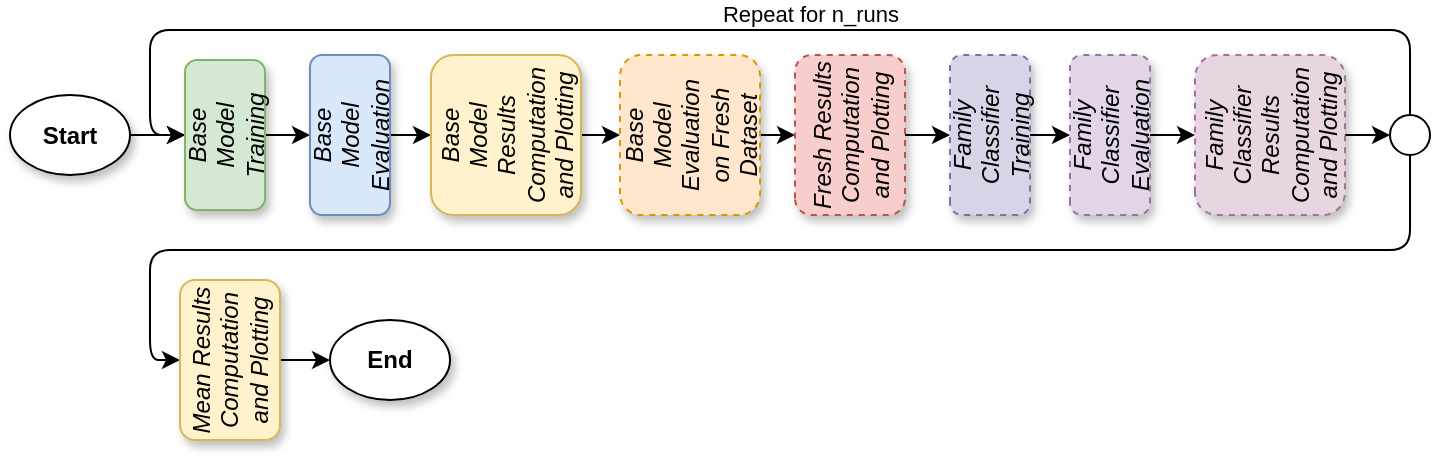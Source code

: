 <mxfile version="14.9.6" type="device" pages="13"><diagram id="Uf9DEK-obmBpI3H5Y_r8" name="workflow"><mxGraphModel dx="813" dy="1639" grid="1" gridSize="10" guides="1" tooltips="1" connect="1" arrows="1" fold="1" page="1" pageScale="1" pageWidth="827" pageHeight="1169" math="0" shadow="0"><root><mxCell id="0"/><mxCell id="1" parent="0"/><mxCell id="ZcyOhlSDvFJ956HJJzWe-5" style="edgeStyle=orthogonalEdgeStyle;rounded=1;orthogonalLoop=1;jettySize=auto;html=1;entryX=0.5;entryY=0;entryDx=0;entryDy=0;" edge="1" parent="1" source="xer5v5rMkR9W7xY2VZEr-4" target="xer5v5rMkR9W7xY2VZEr-24"><mxGeometry relative="1" as="geometry"/></mxCell><mxCell id="xer5v5rMkR9W7xY2VZEr-4" value="Start" style="ellipse;whiteSpace=wrap;html=1;shadow=1;fontStyle=1" parent="1" vertex="1"><mxGeometry x="40" y="42.5" width="60" height="40" as="geometry"/></mxCell><mxCell id="ZcyOhlSDvFJ956HJJzWe-13" style="edgeStyle=orthogonalEdgeStyle;rounded=1;orthogonalLoop=1;jettySize=auto;html=1;exitX=0.5;exitY=1;exitDx=0;exitDy=0;entryX=0.5;entryY=0;entryDx=0;entryDy=0;" edge="1" parent="1" source="xer5v5rMkR9W7xY2VZEr-11" target="xer5v5rMkR9W7xY2VZEr-30"><mxGeometry relative="1" as="geometry"><Array as="points"><mxPoint x="740" y="120"/><mxPoint x="110" y="120"/><mxPoint x="110" y="175"/></Array></mxGeometry></mxCell><mxCell id="xer5v5rMkR9W7xY2VZEr-11" value="" style="ellipse;whiteSpace=wrap;html=1;aspect=fixed;labelPosition=right;verticalLabelPosition=middle;align=left;verticalAlign=middle;" parent="1" vertex="1"><mxGeometry x="730" y="52.5" width="20" height="20" as="geometry"/></mxCell><mxCell id="xer5v5rMkR9W7xY2VZEr-18" value="" style="endArrow=classic;html=1;rounded=1;edgeStyle=orthogonalEdgeStyle;labelPosition=center;verticalLabelPosition=top;align=center;verticalAlign=bottom;entryX=0.5;entryY=0;entryDx=0;entryDy=0;exitX=0.5;exitY=0;exitDx=0;exitDy=0;" parent="1" source="xer5v5rMkR9W7xY2VZEr-11" target="xer5v5rMkR9W7xY2VZEr-24" edge="1"><mxGeometry width="50" height="50" relative="1" as="geometry"><mxPoint x="670" y="10" as="sourcePoint"/><mxPoint x="100" y="30" as="targetPoint"/><Array as="points"><mxPoint x="740" y="10"/><mxPoint x="110" y="10"/><mxPoint x="110" y="62"/></Array></mxGeometry></mxCell><mxCell id="xer5v5rMkR9W7xY2VZEr-37" value="Repeat for n_runs" style="edgeLabel;html=1;align=center;verticalAlign=bottom;resizable=0;points=[];labelBackgroundColor=none;labelPosition=center;verticalLabelPosition=top;" parent="xer5v5rMkR9W7xY2VZEr-18" vertex="1" connectable="0"><mxGeometry x="-0.076" y="1" relative="1" as="geometry"><mxPoint y="-1" as="offset"/></mxGeometry></mxCell><mxCell id="xer5v5rMkR9W7xY2VZEr-20" value="End" style="ellipse;whiteSpace=wrap;html=1;shadow=1;fontStyle=1" parent="1" vertex="1"><mxGeometry x="200" y="155" width="60" height="40" as="geometry"/></mxCell><mxCell id="ZcyOhlSDvFJ956HJJzWe-4" style="edgeStyle=orthogonalEdgeStyle;rounded=1;orthogonalLoop=1;jettySize=auto;html=1;exitX=0.5;exitY=1;exitDx=0;exitDy=0;entryX=0.5;entryY=0;entryDx=0;entryDy=0;" edge="1" parent="1" source="xer5v5rMkR9W7xY2VZEr-24" target="xer5v5rMkR9W7xY2VZEr-26"><mxGeometry relative="1" as="geometry"/></mxCell><mxCell id="xer5v5rMkR9W7xY2VZEr-24" value="Base&lt;br&gt;Model&lt;br&gt;Training" style="rounded=1;whiteSpace=wrap;html=1;shadow=1;sketch=0;fillColor=#d5e8d4;strokeColor=#82b366;fontStyle=2;rotation=-90;" parent="1" vertex="1"><mxGeometry x="110" y="42.5" width="75" height="40" as="geometry"/></mxCell><mxCell id="ZcyOhlSDvFJ956HJJzWe-6" style="edgeStyle=orthogonalEdgeStyle;rounded=1;orthogonalLoop=1;jettySize=auto;html=1;exitX=0.5;exitY=1;exitDx=0;exitDy=0;entryX=0.5;entryY=0;entryDx=0;entryDy=0;" edge="1" parent="1" source="xer5v5rMkR9W7xY2VZEr-26" target="xer5v5rMkR9W7xY2VZEr-27"><mxGeometry relative="1" as="geometry"/></mxCell><mxCell id="xer5v5rMkR9W7xY2VZEr-26" value="Base&lt;br&gt;Model&lt;br&gt;Evaluation" style="rounded=1;whiteSpace=wrap;html=1;shadow=1;sketch=0;fillColor=#dae8fc;strokeColor=#6c8ebf;fontStyle=2;rotation=-90;" parent="1" vertex="1"><mxGeometry x="170" y="42.5" width="80" height="40" as="geometry"/></mxCell><mxCell id="ZcyOhlSDvFJ956HJJzWe-7" style="edgeStyle=orthogonalEdgeStyle;rounded=1;orthogonalLoop=1;jettySize=auto;html=1;exitX=0.5;exitY=1;exitDx=0;exitDy=0;entryX=0.5;entryY=0;entryDx=0;entryDy=0;" edge="1" parent="1" source="xer5v5rMkR9W7xY2VZEr-27" target="xer5v5rMkR9W7xY2VZEr-28"><mxGeometry relative="1" as="geometry"/></mxCell><mxCell id="xer5v5rMkR9W7xY2VZEr-27" value="Base&lt;br&gt;Model&lt;br&gt;Results&lt;br&gt;Computation&lt;br&gt;and Plotting" style="rounded=1;whiteSpace=wrap;html=1;shadow=1;sketch=0;fillColor=#fff2cc;strokeColor=#d6b656;fontStyle=2;rotation=-90;" parent="1" vertex="1"><mxGeometry x="248" y="25" width="80" height="75" as="geometry"/></mxCell><mxCell id="ZcyOhlSDvFJ956HJJzWe-8" style="edgeStyle=orthogonalEdgeStyle;rounded=1;orthogonalLoop=1;jettySize=auto;html=1;exitX=0.5;exitY=1;exitDx=0;exitDy=0;entryX=0.5;entryY=0;entryDx=0;entryDy=0;" edge="1" parent="1" source="xer5v5rMkR9W7xY2VZEr-28" target="xer5v5rMkR9W7xY2VZEr-29"><mxGeometry relative="1" as="geometry"/></mxCell><mxCell id="xer5v5rMkR9W7xY2VZEr-28" value="Base&lt;br&gt;Model&lt;br&gt;Evaluation&lt;br&gt;on Fresh&lt;br&gt;Dataset" style="rounded=1;whiteSpace=wrap;html=1;shadow=1;sketch=0;fillColor=#ffe6cc;strokeColor=#d79b00;fontStyle=2;dashed=1;rotation=-90;" parent="1" vertex="1"><mxGeometry x="340" y="27.5" width="80" height="70" as="geometry"/></mxCell><mxCell id="ZcyOhlSDvFJ956HJJzWe-9" style="edgeStyle=orthogonalEdgeStyle;rounded=1;orthogonalLoop=1;jettySize=auto;html=1;exitX=0.5;exitY=1;exitDx=0;exitDy=0;entryX=0.5;entryY=0;entryDx=0;entryDy=0;" edge="1" parent="1" source="xer5v5rMkR9W7xY2VZEr-29" target="3J4bD3lBHFbNP3cT8l3u-1"><mxGeometry relative="1" as="geometry"/></mxCell><mxCell id="xer5v5rMkR9W7xY2VZEr-29" value="Fresh Results&lt;br&gt;Computation&lt;br&gt;and Plotting" style="rounded=1;whiteSpace=wrap;html=1;shadow=1;sketch=0;fillColor=#f8cecc;strokeColor=#b85450;fontStyle=2;dashed=1;rotation=-90;" parent="1" vertex="1"><mxGeometry x="420" y="35" width="80" height="55" as="geometry"/></mxCell><mxCell id="ZcyOhlSDvFJ956HJJzWe-14" style="edgeStyle=orthogonalEdgeStyle;rounded=1;orthogonalLoop=1;jettySize=auto;html=1;exitX=0.5;exitY=1;exitDx=0;exitDy=0;entryX=0;entryY=0.5;entryDx=0;entryDy=0;" edge="1" parent="1" source="xer5v5rMkR9W7xY2VZEr-30" target="xer5v5rMkR9W7xY2VZEr-20"><mxGeometry relative="1" as="geometry"/></mxCell><mxCell id="xer5v5rMkR9W7xY2VZEr-30" value="Mean Results&lt;br&gt;Computation&lt;br&gt;and Plotting" style="rounded=1;whiteSpace=wrap;html=1;shadow=1;sketch=0;fillColor=#fff2cc;strokeColor=#d6b656;fontStyle=2;rotation=-90;" parent="1" vertex="1"><mxGeometry x="110" y="150" width="80" height="50" as="geometry"/></mxCell><mxCell id="ZcyOhlSDvFJ956HJJzWe-10" style="edgeStyle=orthogonalEdgeStyle;rounded=1;orthogonalLoop=1;jettySize=auto;html=1;exitX=0.5;exitY=1;exitDx=0;exitDy=0;entryX=0.5;entryY=0;entryDx=0;entryDy=0;" edge="1" parent="1" source="3J4bD3lBHFbNP3cT8l3u-1" target="3J4bD3lBHFbNP3cT8l3u-2"><mxGeometry relative="1" as="geometry"/></mxCell><mxCell id="3J4bD3lBHFbNP3cT8l3u-1" value="Family&lt;br&gt;Classifier&lt;br&gt;Training" style="rounded=1;whiteSpace=wrap;html=1;shadow=1;sketch=0;fontStyle=2;fillColor=#d5d5e7;strokeColor=#7373a5;dashed=1;rotation=-90;" vertex="1" parent="1"><mxGeometry x="490" y="42.5" width="80" height="40" as="geometry"/></mxCell><mxCell id="ZcyOhlSDvFJ956HJJzWe-11" style="edgeStyle=orthogonalEdgeStyle;rounded=1;orthogonalLoop=1;jettySize=auto;html=1;exitX=0.5;exitY=1;exitDx=0;exitDy=0;entryX=0.5;entryY=0;entryDx=0;entryDy=0;" edge="1" parent="1" source="3J4bD3lBHFbNP3cT8l3u-2" target="3J4bD3lBHFbNP3cT8l3u-3"><mxGeometry relative="1" as="geometry"/></mxCell><mxCell id="3J4bD3lBHFbNP3cT8l3u-2" value="Family&lt;br&gt;Classifier&lt;br&gt;Evaluation" style="rounded=1;whiteSpace=wrap;html=1;shadow=1;sketch=0;fillColor=#e1d5e7;strokeColor=#9673a6;fontStyle=2;dashed=1;rotation=-90;" vertex="1" parent="1"><mxGeometry x="550" y="42.5" width="80" height="40" as="geometry"/></mxCell><mxCell id="ZcyOhlSDvFJ956HJJzWe-12" style="edgeStyle=orthogonalEdgeStyle;rounded=1;orthogonalLoop=1;jettySize=auto;html=1;exitX=0.5;exitY=1;exitDx=0;exitDy=0;entryX=0;entryY=0.5;entryDx=0;entryDy=0;" edge="1" parent="1" source="3J4bD3lBHFbNP3cT8l3u-3" target="xer5v5rMkR9W7xY2VZEr-11"><mxGeometry relative="1" as="geometry"/></mxCell><mxCell id="3J4bD3lBHFbNP3cT8l3u-3" value="Family&lt;br&gt;Classifier&lt;br&gt;Results&lt;br&gt;Computation&lt;br&gt;and Plotting" style="rounded=1;whiteSpace=wrap;html=1;shadow=1;sketch=0;fontStyle=2;fillColor=#e7d5e2;strokeColor=#a57399;dashed=1;rotation=-90;" vertex="1" parent="1"><mxGeometry x="630" y="25" width="80" height="75" as="geometry"/></mxCell></root></mxGraphModel></diagram><diagram name="workflow_sorel" id="Lvxzh0bPbendEIam_ULd"><mxGraphModel dx="981" dy="567" grid="1" gridSize="10" guides="1" tooltips="1" connect="1" arrows="1" fold="1" page="1" pageScale="1" pageWidth="827" pageHeight="1169" math="0" shadow="0"><root><mxCell id="uSPlM72ZnVd-W5owzH-C-0"/><mxCell id="uSPlM72ZnVd-W5owzH-C-1" parent="uSPlM72ZnVd-W5owzH-C-0"/><mxCell id="BP8q2u-TZZ4_kmg_34em-0" style="edgeStyle=orthogonalEdgeStyle;rounded=1;orthogonalLoop=1;jettySize=auto;html=1;entryX=0.5;entryY=0;entryDx=0;entryDy=0;" edge="1" parent="uSPlM72ZnVd-W5owzH-C-1" source="BP8q2u-TZZ4_kmg_34em-1" target="BP8q2u-TZZ4_kmg_34em-8"><mxGeometry relative="1" as="geometry"/></mxCell><mxCell id="BP8q2u-TZZ4_kmg_34em-1" value="Start" style="ellipse;whiteSpace=wrap;html=1;shadow=1;fontStyle=1;fontColor=#B3B3B3;strokeColor=#808080;" vertex="1" parent="uSPlM72ZnVd-W5owzH-C-1"><mxGeometry x="40" y="262.5" width="60" height="40" as="geometry"/></mxCell><mxCell id="BP8q2u-TZZ4_kmg_34em-2" style="edgeStyle=orthogonalEdgeStyle;rounded=1;orthogonalLoop=1;jettySize=auto;html=1;exitX=0.5;exitY=1;exitDx=0;exitDy=0;entryX=0.5;entryY=0;entryDx=0;entryDy=0;" edge="1" parent="uSPlM72ZnVd-W5owzH-C-1" source="BP8q2u-TZZ4_kmg_34em-3" target="BP8q2u-TZZ4_kmg_34em-18"><mxGeometry relative="1" as="geometry"><Array as="points"><mxPoint x="740" y="340"/><mxPoint x="110" y="340"/><mxPoint x="110" y="395"/></Array></mxGeometry></mxCell><mxCell id="BP8q2u-TZZ4_kmg_34em-3" value="" style="ellipse;whiteSpace=wrap;html=1;aspect=fixed;labelPosition=right;verticalLabelPosition=middle;align=left;verticalAlign=middle;" vertex="1" parent="uSPlM72ZnVd-W5owzH-C-1"><mxGeometry x="730" y="272.5" width="20" height="20" as="geometry"/></mxCell><mxCell id="BP8q2u-TZZ4_kmg_34em-4" value="" style="endArrow=classic;html=1;rounded=1;edgeStyle=orthogonalEdgeStyle;labelPosition=center;verticalLabelPosition=top;align=center;verticalAlign=bottom;entryX=0.5;entryY=0;entryDx=0;entryDy=0;exitX=0.5;exitY=0;exitDx=0;exitDy=0;" edge="1" parent="uSPlM72ZnVd-W5owzH-C-1" source="BP8q2u-TZZ4_kmg_34em-3" target="BP8q2u-TZZ4_kmg_34em-8"><mxGeometry width="50" height="50" relative="1" as="geometry"><mxPoint x="680" y="230" as="sourcePoint"/><mxPoint x="110" y="250" as="targetPoint"/><Array as="points"><mxPoint x="740" y="230"/><mxPoint x="110" y="230"/><mxPoint x="110" y="282"/></Array></mxGeometry></mxCell><mxCell id="BP8q2u-TZZ4_kmg_34em-5" value="Repeat for n_runs" style="edgeLabel;html=1;align=center;verticalAlign=bottom;resizable=0;points=[];labelBackgroundColor=none;labelPosition=center;verticalLabelPosition=top;" vertex="1" connectable="0" parent="BP8q2u-TZZ4_kmg_34em-4"><mxGeometry x="-0.076" y="1" relative="1" as="geometry"><mxPoint y="-1" as="offset"/></mxGeometry></mxCell><mxCell id="BP8q2u-TZZ4_kmg_34em-6" value="End" style="ellipse;whiteSpace=wrap;html=1;shadow=1;fontStyle=1;fontColor=#B3B3B3;strokeColor=#808080;" vertex="1" parent="uSPlM72ZnVd-W5owzH-C-1"><mxGeometry x="200" y="375" width="60" height="40" as="geometry"/></mxCell><mxCell id="BP8q2u-TZZ4_kmg_34em-7" style="edgeStyle=orthogonalEdgeStyle;rounded=1;orthogonalLoop=1;jettySize=auto;html=1;exitX=0.5;exitY=1;exitDx=0;exitDy=0;entryX=0.5;entryY=0;entryDx=0;entryDy=0;" edge="1" parent="uSPlM72ZnVd-W5owzH-C-1" source="BP8q2u-TZZ4_kmg_34em-8" target="BP8q2u-TZZ4_kmg_34em-10"><mxGeometry relative="1" as="geometry"/></mxCell><mxCell id="BP8q2u-TZZ4_kmg_34em-8" value="Base&lt;br&gt;Model&lt;br&gt;Training" style="rounded=1;whiteSpace=wrap;html=1;shadow=1;sketch=0;fillColor=#d5e8d4;strokeColor=#82b366;fontStyle=3;rotation=-90;" vertex="1" parent="uSPlM72ZnVd-W5owzH-C-1"><mxGeometry x="110" y="262.5" width="80" height="40" as="geometry"/></mxCell><mxCell id="BP8q2u-TZZ4_kmg_34em-9" style="edgeStyle=orthogonalEdgeStyle;rounded=1;orthogonalLoop=1;jettySize=auto;html=1;exitX=0.5;exitY=1;exitDx=0;exitDy=0;entryX=0.5;entryY=0;entryDx=0;entryDy=0;" edge="1" parent="uSPlM72ZnVd-W5owzH-C-1" source="BP8q2u-TZZ4_kmg_34em-10" target="BP8q2u-TZZ4_kmg_34em-12"><mxGeometry relative="1" as="geometry"/></mxCell><mxCell id="BP8q2u-TZZ4_kmg_34em-10" value="Base&lt;br&gt;Model&lt;br&gt;Evaluation" style="rounded=1;whiteSpace=wrap;html=1;shadow=1;sketch=0;fillColor=#dae8fc;strokeColor=#6c8ebf;fontStyle=3;rotation=-90;" vertex="1" parent="uSPlM72ZnVd-W5owzH-C-1"><mxGeometry x="170" y="262.5" width="80" height="40" as="geometry"/></mxCell><mxCell id="BP8q2u-TZZ4_kmg_34em-11" style="edgeStyle=orthogonalEdgeStyle;rounded=1;orthogonalLoop=1;jettySize=auto;html=1;exitX=0.5;exitY=1;exitDx=0;exitDy=0;entryX=0.5;entryY=0;entryDx=0;entryDy=0;" edge="1" parent="uSPlM72ZnVd-W5owzH-C-1" source="BP8q2u-TZZ4_kmg_34em-12" target="BP8q2u-TZZ4_kmg_34em-14"><mxGeometry relative="1" as="geometry"/></mxCell><mxCell id="BP8q2u-TZZ4_kmg_34em-12" value="Base&lt;br&gt;Model&lt;br&gt;Results&lt;br&gt;Computation&lt;br&gt;and Plotting" style="rounded=1;whiteSpace=wrap;html=1;shadow=1;sketch=0;fillColor=#fff2cc;strokeColor=#d6b656;fontStyle=3;rotation=-90;" vertex="1" parent="uSPlM72ZnVd-W5owzH-C-1"><mxGeometry x="248" y="245" width="80" height="75" as="geometry"/></mxCell><mxCell id="BP8q2u-TZZ4_kmg_34em-13" style="edgeStyle=orthogonalEdgeStyle;rounded=1;orthogonalLoop=1;jettySize=auto;html=1;exitX=0.5;exitY=1;exitDx=0;exitDy=0;entryX=0.5;entryY=0;entryDx=0;entryDy=0;" edge="1" parent="uSPlM72ZnVd-W5owzH-C-1" source="BP8q2u-TZZ4_kmg_34em-14" target="BP8q2u-TZZ4_kmg_34em-16"><mxGeometry relative="1" as="geometry"/></mxCell><mxCell id="BP8q2u-TZZ4_kmg_34em-14" value="Base&lt;br&gt;Model&lt;br&gt;Evaluation&lt;br&gt;on Fresh&lt;br&gt;Dataset" style="rounded=1;whiteSpace=wrap;html=1;shadow=1;sketch=0;fontStyle=2;dashed=1;rotation=-90;fontColor=#B3B3B3;strokeColor=#808080;fillColor=#FFFFFF;" vertex="1" parent="uSPlM72ZnVd-W5owzH-C-1"><mxGeometry x="340" y="247.5" width="80" height="70" as="geometry"/></mxCell><mxCell id="BP8q2u-TZZ4_kmg_34em-15" style="edgeStyle=orthogonalEdgeStyle;rounded=1;orthogonalLoop=1;jettySize=auto;html=1;exitX=0.5;exitY=1;exitDx=0;exitDy=0;entryX=0.5;entryY=0;entryDx=0;entryDy=0;" edge="1" parent="uSPlM72ZnVd-W5owzH-C-1" source="BP8q2u-TZZ4_kmg_34em-16" target="BP8q2u-TZZ4_kmg_34em-20"><mxGeometry relative="1" as="geometry"/></mxCell><mxCell id="BP8q2u-TZZ4_kmg_34em-16" value="Fresh Results&lt;br&gt;Computation&lt;br&gt;and Plotting" style="rounded=1;whiteSpace=wrap;html=1;shadow=1;sketch=0;fontStyle=2;dashed=1;rotation=-90;fontColor=#B3B3B3;strokeColor=#808080;fillColor=#FFFFFF;" vertex="1" parent="uSPlM72ZnVd-W5owzH-C-1"><mxGeometry x="420" y="255" width="80" height="55" as="geometry"/></mxCell><mxCell id="BP8q2u-TZZ4_kmg_34em-17" style="edgeStyle=orthogonalEdgeStyle;rounded=1;orthogonalLoop=1;jettySize=auto;html=1;exitX=0.5;exitY=1;exitDx=0;exitDy=0;entryX=0;entryY=0.5;entryDx=0;entryDy=0;" edge="1" parent="uSPlM72ZnVd-W5owzH-C-1" source="BP8q2u-TZZ4_kmg_34em-18" target="BP8q2u-TZZ4_kmg_34em-6"><mxGeometry relative="1" as="geometry"/></mxCell><mxCell id="BP8q2u-TZZ4_kmg_34em-18" value="Mean Results&lt;br&gt;Computation&lt;br&gt;and Plotting" style="rounded=1;whiteSpace=wrap;html=1;shadow=1;sketch=0;fillColor=#fff2cc;strokeColor=#d6b656;fontStyle=3;rotation=-90;" vertex="1" parent="uSPlM72ZnVd-W5owzH-C-1"><mxGeometry x="110" y="370" width="80" height="50" as="geometry"/></mxCell><mxCell id="BP8q2u-TZZ4_kmg_34em-19" style="edgeStyle=orthogonalEdgeStyle;rounded=1;orthogonalLoop=1;jettySize=auto;html=1;exitX=0.5;exitY=1;exitDx=0;exitDy=0;entryX=0.5;entryY=0;entryDx=0;entryDy=0;" edge="1" parent="uSPlM72ZnVd-W5owzH-C-1" source="BP8q2u-TZZ4_kmg_34em-20" target="BP8q2u-TZZ4_kmg_34em-22"><mxGeometry relative="1" as="geometry"/></mxCell><mxCell id="BP8q2u-TZZ4_kmg_34em-20" value="Family&lt;br&gt;Classifier&lt;br&gt;Training" style="rounded=1;whiteSpace=wrap;html=1;shadow=1;sketch=0;fontStyle=2;dashed=1;rotation=-90;fontColor=#B3B3B3;strokeColor=#808080;fillColor=#FFFFFF;" vertex="1" parent="uSPlM72ZnVd-W5owzH-C-1"><mxGeometry x="490" y="262.5" width="80" height="40" as="geometry"/></mxCell><mxCell id="BP8q2u-TZZ4_kmg_34em-21" style="edgeStyle=orthogonalEdgeStyle;rounded=1;orthogonalLoop=1;jettySize=auto;html=1;exitX=0.5;exitY=1;exitDx=0;exitDy=0;entryX=0.5;entryY=0;entryDx=0;entryDy=0;" edge="1" parent="uSPlM72ZnVd-W5owzH-C-1" source="BP8q2u-TZZ4_kmg_34em-22" target="BP8q2u-TZZ4_kmg_34em-24"><mxGeometry relative="1" as="geometry"/></mxCell><mxCell id="BP8q2u-TZZ4_kmg_34em-22" value="Family&lt;br&gt;Classifier&lt;br&gt;Evaluation" style="rounded=1;whiteSpace=wrap;html=1;shadow=1;sketch=0;fontStyle=2;dashed=1;rotation=-90;fontColor=#B3B3B3;strokeColor=#808080;fillColor=#FFFFFF;" vertex="1" parent="uSPlM72ZnVd-W5owzH-C-1"><mxGeometry x="550" y="262.5" width="80" height="40" as="geometry"/></mxCell><mxCell id="BP8q2u-TZZ4_kmg_34em-23" style="edgeStyle=orthogonalEdgeStyle;rounded=1;orthogonalLoop=1;jettySize=auto;html=1;exitX=0.5;exitY=1;exitDx=0;exitDy=0;entryX=0;entryY=0.5;entryDx=0;entryDy=0;" edge="1" parent="uSPlM72ZnVd-W5owzH-C-1" source="BP8q2u-TZZ4_kmg_34em-24" target="BP8q2u-TZZ4_kmg_34em-3"><mxGeometry relative="1" as="geometry"/></mxCell><mxCell id="BP8q2u-TZZ4_kmg_34em-24" value="Family&lt;br&gt;Classifier&lt;br&gt;Results&lt;br&gt;Computation&lt;br&gt;and Plotting" style="rounded=1;whiteSpace=wrap;html=1;shadow=1;sketch=0;fontStyle=2;dashed=1;rotation=-90;fontColor=#B3B3B3;strokeColor=#808080;fillColor=#FFFFFF;" vertex="1" parent="uSPlM72ZnVd-W5owzH-C-1"><mxGeometry x="630" y="245" width="80" height="75" as="geometry"/></mxCell></root></mxGraphModel></diagram><diagram name="workflow_fresh_dataset" id="kKpfPktFArM9WQGyAwuP"><mxGraphModel dx="981" dy="567" grid="1" gridSize="10" guides="1" tooltips="1" connect="1" arrows="1" fold="1" page="1" pageScale="1" pageWidth="827" pageHeight="1169" math="0" shadow="0"><root><mxCell id="Oms2QRJP6IiZeKoprwCv-0"/><mxCell id="Oms2QRJP6IiZeKoprwCv-1" parent="Oms2QRJP6IiZeKoprwCv-0"/><mxCell id="Thx6xgffC7ID_9dH_H7_-0" style="edgeStyle=orthogonalEdgeStyle;rounded=1;orthogonalLoop=1;jettySize=auto;html=1;entryX=0.5;entryY=0;entryDx=0;entryDy=0;" edge="1" parent="Oms2QRJP6IiZeKoprwCv-1" source="Thx6xgffC7ID_9dH_H7_-1" target="Thx6xgffC7ID_9dH_H7_-8"><mxGeometry relative="1" as="geometry"/></mxCell><mxCell id="Thx6xgffC7ID_9dH_H7_-1" value="Start" style="ellipse;whiteSpace=wrap;html=1;shadow=1;fontStyle=1;fontColor=#B3B3B3;fillColor=#FFFFFF;strokeColor=#808080;" vertex="1" parent="Oms2QRJP6IiZeKoprwCv-1"><mxGeometry x="50" y="52.5" width="60" height="40" as="geometry"/></mxCell><mxCell id="Thx6xgffC7ID_9dH_H7_-2" style="edgeStyle=orthogonalEdgeStyle;rounded=1;orthogonalLoop=1;jettySize=auto;html=1;exitX=0.5;exitY=1;exitDx=0;exitDy=0;entryX=0.5;entryY=0;entryDx=0;entryDy=0;" edge="1" parent="Oms2QRJP6IiZeKoprwCv-1" source="Thx6xgffC7ID_9dH_H7_-3" target="Thx6xgffC7ID_9dH_H7_-18"><mxGeometry relative="1" as="geometry"><Array as="points"><mxPoint x="750" y="130"/><mxPoint x="120" y="130"/><mxPoint x="120" y="185"/></Array></mxGeometry></mxCell><mxCell id="Thx6xgffC7ID_9dH_H7_-3" value="" style="ellipse;whiteSpace=wrap;html=1;aspect=fixed;labelPosition=right;verticalLabelPosition=middle;align=left;verticalAlign=middle;" vertex="1" parent="Oms2QRJP6IiZeKoprwCv-1"><mxGeometry x="740" y="62.5" width="20" height="20" as="geometry"/></mxCell><mxCell id="Thx6xgffC7ID_9dH_H7_-4" value="" style="endArrow=classic;html=1;rounded=1;edgeStyle=orthogonalEdgeStyle;labelPosition=center;verticalLabelPosition=top;align=center;verticalAlign=bottom;entryX=0.5;entryY=0;entryDx=0;entryDy=0;exitX=0.5;exitY=0;exitDx=0;exitDy=0;" edge="1" parent="Oms2QRJP6IiZeKoprwCv-1" source="Thx6xgffC7ID_9dH_H7_-3" target="Thx6xgffC7ID_9dH_H7_-8"><mxGeometry width="50" height="50" relative="1" as="geometry"><mxPoint x="680" y="20" as="sourcePoint"/><mxPoint x="110" y="40" as="targetPoint"/><Array as="points"><mxPoint x="750" y="20"/><mxPoint x="120" y="20"/><mxPoint x="120" y="72"/></Array></mxGeometry></mxCell><mxCell id="Thx6xgffC7ID_9dH_H7_-5" value="Repeat for n_runs" style="edgeLabel;html=1;align=center;verticalAlign=bottom;resizable=0;points=[];labelBackgroundColor=none;labelPosition=center;verticalLabelPosition=top;" vertex="1" connectable="0" parent="Thx6xgffC7ID_9dH_H7_-4"><mxGeometry x="-0.076" y="1" relative="1" as="geometry"><mxPoint y="-1" as="offset"/></mxGeometry></mxCell><mxCell id="Thx6xgffC7ID_9dH_H7_-6" value="End" style="ellipse;whiteSpace=wrap;html=1;shadow=1;fontStyle=1;fontColor=#B3B3B3;fillColor=#FFFFFF;strokeColor=#808080;" vertex="1" parent="Oms2QRJP6IiZeKoprwCv-1"><mxGeometry x="210" y="165" width="60" height="40" as="geometry"/></mxCell><mxCell id="Thx6xgffC7ID_9dH_H7_-7" style="edgeStyle=orthogonalEdgeStyle;rounded=1;orthogonalLoop=1;jettySize=auto;html=1;exitX=0.5;exitY=1;exitDx=0;exitDy=0;entryX=0.5;entryY=0;entryDx=0;entryDy=0;" edge="1" parent="Oms2QRJP6IiZeKoprwCv-1" source="Thx6xgffC7ID_9dH_H7_-8" target="Thx6xgffC7ID_9dH_H7_-10"><mxGeometry relative="1" as="geometry"/></mxCell><mxCell id="Thx6xgffC7ID_9dH_H7_-8" value="Base&lt;br&gt;Model&lt;br&gt;Training" style="rounded=1;whiteSpace=wrap;html=1;shadow=1;sketch=0;fontStyle=2;rotation=-90;fontColor=#B3B3B3;fillColor=#FFFFFF;strokeColor=#808080;" vertex="1" parent="Oms2QRJP6IiZeKoprwCv-1"><mxGeometry x="120" y="52.5" width="75" height="40" as="geometry"/></mxCell><mxCell id="Thx6xgffC7ID_9dH_H7_-9" style="edgeStyle=orthogonalEdgeStyle;rounded=1;orthogonalLoop=1;jettySize=auto;html=1;exitX=0.5;exitY=1;exitDx=0;exitDy=0;entryX=0.5;entryY=0;entryDx=0;entryDy=0;" edge="1" parent="Oms2QRJP6IiZeKoprwCv-1" source="Thx6xgffC7ID_9dH_H7_-10" target="Thx6xgffC7ID_9dH_H7_-12"><mxGeometry relative="1" as="geometry"/></mxCell><mxCell id="Thx6xgffC7ID_9dH_H7_-10" value="Base&lt;br&gt;Model&lt;br&gt;Evaluation" style="rounded=1;whiteSpace=wrap;html=1;shadow=1;sketch=0;fontStyle=2;rotation=-90;fontColor=#B3B3B3;fillColor=#FFFFFF;strokeColor=#808080;" vertex="1" parent="Oms2QRJP6IiZeKoprwCv-1"><mxGeometry x="180" y="52.5" width="80" height="40" as="geometry"/></mxCell><mxCell id="Thx6xgffC7ID_9dH_H7_-11" style="edgeStyle=orthogonalEdgeStyle;rounded=1;orthogonalLoop=1;jettySize=auto;html=1;exitX=0.5;exitY=1;exitDx=0;exitDy=0;entryX=0.5;entryY=0;entryDx=0;entryDy=0;" edge="1" parent="Oms2QRJP6IiZeKoprwCv-1" source="Thx6xgffC7ID_9dH_H7_-12" target="Thx6xgffC7ID_9dH_H7_-14"><mxGeometry relative="1" as="geometry"/></mxCell><mxCell id="Thx6xgffC7ID_9dH_H7_-12" value="Base&lt;br&gt;Model&lt;br&gt;Results&lt;br&gt;Computation&lt;br&gt;and Plotting" style="rounded=1;whiteSpace=wrap;html=1;shadow=1;sketch=0;fontStyle=2;rotation=-90;fontColor=#B3B3B3;fillColor=#FFFFFF;strokeColor=#808080;" vertex="1" parent="Oms2QRJP6IiZeKoprwCv-1"><mxGeometry x="258" y="35" width="80" height="75" as="geometry"/></mxCell><mxCell id="Thx6xgffC7ID_9dH_H7_-13" style="edgeStyle=orthogonalEdgeStyle;rounded=1;orthogonalLoop=1;jettySize=auto;html=1;exitX=0.5;exitY=1;exitDx=0;exitDy=0;entryX=0.5;entryY=0;entryDx=0;entryDy=0;" edge="1" parent="Oms2QRJP6IiZeKoprwCv-1" source="Thx6xgffC7ID_9dH_H7_-14" target="Thx6xgffC7ID_9dH_H7_-16"><mxGeometry relative="1" as="geometry"/></mxCell><mxCell id="Thx6xgffC7ID_9dH_H7_-14" value="Base&lt;br&gt;Model&lt;br&gt;Evaluation&lt;br&gt;on Fresh&lt;br&gt;Dataset" style="rounded=1;whiteSpace=wrap;html=1;shadow=1;sketch=0;fillColor=#ffe6cc;strokeColor=#d79b00;fontStyle=3;dashed=1;rotation=-90;" vertex="1" parent="Oms2QRJP6IiZeKoprwCv-1"><mxGeometry x="350" y="37.5" width="80" height="70" as="geometry"/></mxCell><mxCell id="Thx6xgffC7ID_9dH_H7_-15" style="edgeStyle=orthogonalEdgeStyle;rounded=1;orthogonalLoop=1;jettySize=auto;html=1;exitX=0.5;exitY=1;exitDx=0;exitDy=0;entryX=0.5;entryY=0;entryDx=0;entryDy=0;" edge="1" parent="Oms2QRJP6IiZeKoprwCv-1" source="Thx6xgffC7ID_9dH_H7_-16" target="Thx6xgffC7ID_9dH_H7_-20"><mxGeometry relative="1" as="geometry"/></mxCell><mxCell id="Thx6xgffC7ID_9dH_H7_-16" value="Fresh Results&lt;br&gt;Computation&lt;br&gt;and Plotting" style="rounded=1;whiteSpace=wrap;html=1;shadow=1;sketch=0;fillColor=#f8cecc;strokeColor=#b85450;fontStyle=3;dashed=1;rotation=-90;" vertex="1" parent="Oms2QRJP6IiZeKoprwCv-1"><mxGeometry x="430" y="45" width="80" height="55" as="geometry"/></mxCell><mxCell id="Thx6xgffC7ID_9dH_H7_-17" style="edgeStyle=orthogonalEdgeStyle;rounded=1;orthogonalLoop=1;jettySize=auto;html=1;exitX=0.5;exitY=1;exitDx=0;exitDy=0;entryX=0;entryY=0.5;entryDx=0;entryDy=0;" edge="1" parent="Oms2QRJP6IiZeKoprwCv-1" source="Thx6xgffC7ID_9dH_H7_-18" target="Thx6xgffC7ID_9dH_H7_-6"><mxGeometry relative="1" as="geometry"/></mxCell><mxCell id="Thx6xgffC7ID_9dH_H7_-18" value="Mean Results&lt;br&gt;Computation&lt;br&gt;and Plotting" style="rounded=1;whiteSpace=wrap;html=1;shadow=1;sketch=0;fontStyle=2;rotation=-90;fontColor=#B3B3B3;fillColor=#FFFFFF;strokeColor=#808080;" vertex="1" parent="Oms2QRJP6IiZeKoprwCv-1"><mxGeometry x="120" y="160" width="80" height="50" as="geometry"/></mxCell><mxCell id="Thx6xgffC7ID_9dH_H7_-19" style="edgeStyle=orthogonalEdgeStyle;rounded=1;orthogonalLoop=1;jettySize=auto;html=1;exitX=0.5;exitY=1;exitDx=0;exitDy=0;entryX=0.5;entryY=0;entryDx=0;entryDy=0;" edge="1" parent="Oms2QRJP6IiZeKoprwCv-1" source="Thx6xgffC7ID_9dH_H7_-20" target="Thx6xgffC7ID_9dH_H7_-22"><mxGeometry relative="1" as="geometry"/></mxCell><mxCell id="Thx6xgffC7ID_9dH_H7_-20" value="Family&lt;br&gt;Classifier&lt;br&gt;Training" style="rounded=1;whiteSpace=wrap;html=1;shadow=1;sketch=0;fontStyle=3;fillColor=#d5d5e7;strokeColor=#7373a5;dashed=1;rotation=-90;" vertex="1" parent="Oms2QRJP6IiZeKoprwCv-1"><mxGeometry x="500" y="52.5" width="80" height="40" as="geometry"/></mxCell><mxCell id="Thx6xgffC7ID_9dH_H7_-21" style="edgeStyle=orthogonalEdgeStyle;rounded=1;orthogonalLoop=1;jettySize=auto;html=1;exitX=0.5;exitY=1;exitDx=0;exitDy=0;entryX=0.5;entryY=0;entryDx=0;entryDy=0;" edge="1" parent="Oms2QRJP6IiZeKoprwCv-1" source="Thx6xgffC7ID_9dH_H7_-22" target="Thx6xgffC7ID_9dH_H7_-24"><mxGeometry relative="1" as="geometry"/></mxCell><mxCell id="Thx6xgffC7ID_9dH_H7_-22" value="Family&lt;br&gt;Classifier&lt;br&gt;Evaluation" style="rounded=1;whiteSpace=wrap;html=1;shadow=1;sketch=0;fillColor=#e1d5e7;strokeColor=#9673a6;fontStyle=3;dashed=1;rotation=-90;" vertex="1" parent="Oms2QRJP6IiZeKoprwCv-1"><mxGeometry x="560" y="52.5" width="80" height="40" as="geometry"/></mxCell><mxCell id="Thx6xgffC7ID_9dH_H7_-23" style="edgeStyle=orthogonalEdgeStyle;rounded=1;orthogonalLoop=1;jettySize=auto;html=1;exitX=0.5;exitY=1;exitDx=0;exitDy=0;entryX=0;entryY=0.5;entryDx=0;entryDy=0;" edge="1" parent="Oms2QRJP6IiZeKoprwCv-1" source="Thx6xgffC7ID_9dH_H7_-24" target="Thx6xgffC7ID_9dH_H7_-3"><mxGeometry relative="1" as="geometry"/></mxCell><mxCell id="Thx6xgffC7ID_9dH_H7_-24" value="Family&lt;br&gt;Classifier&lt;br&gt;Results&lt;br&gt;Computation&lt;br&gt;and Plotting" style="rounded=1;whiteSpace=wrap;html=1;shadow=1;sketch=0;fontStyle=3;fillColor=#e7d5e2;strokeColor=#a57399;dashed=1;rotation=-90;" vertex="1" parent="Oms2QRJP6IiZeKoprwCv-1"><mxGeometry x="640" y="35" width="80" height="75" as="geometry"/></mxCell></root></mxGraphModel></diagram><diagram name="workflow_base_fresh_dataset" id="DPdUT-iD5jpmCE4IoZWD"><mxGraphModel dx="1422" dy="822" grid="1" gridSize="10" guides="1" tooltips="1" connect="1" arrows="1" fold="1" page="1" pageScale="1" pageWidth="827" pageHeight="1169" math="0" shadow="0"><root><mxCell id="30iwmfFT3pl2rNZ_wrF2-0"/><mxCell id="30iwmfFT3pl2rNZ_wrF2-1" parent="30iwmfFT3pl2rNZ_wrF2-0"/><mxCell id="30iwmfFT3pl2rNZ_wrF2-2" style="edgeStyle=orthogonalEdgeStyle;rounded=1;orthogonalLoop=1;jettySize=auto;html=1;entryX=0.5;entryY=0;entryDx=0;entryDy=0;" edge="1" parent="30iwmfFT3pl2rNZ_wrF2-1" source="30iwmfFT3pl2rNZ_wrF2-3" target="30iwmfFT3pl2rNZ_wrF2-10"><mxGeometry relative="1" as="geometry"/></mxCell><mxCell id="30iwmfFT3pl2rNZ_wrF2-3" value="Start" style="ellipse;whiteSpace=wrap;html=1;shadow=1;fontStyle=1;fontColor=#B3B3B3;fillColor=#FFFFFF;strokeColor=#808080;" vertex="1" parent="30iwmfFT3pl2rNZ_wrF2-1"><mxGeometry x="40" y="262.5" width="60" height="40" as="geometry"/></mxCell><mxCell id="30iwmfFT3pl2rNZ_wrF2-4" style="edgeStyle=orthogonalEdgeStyle;rounded=1;orthogonalLoop=1;jettySize=auto;html=1;exitX=0.5;exitY=1;exitDx=0;exitDy=0;entryX=0.5;entryY=0;entryDx=0;entryDy=0;" edge="1" parent="30iwmfFT3pl2rNZ_wrF2-1" source="30iwmfFT3pl2rNZ_wrF2-5" target="30iwmfFT3pl2rNZ_wrF2-20"><mxGeometry relative="1" as="geometry"><Array as="points"><mxPoint x="740" y="340"/><mxPoint x="110" y="340"/><mxPoint x="110" y="395"/></Array></mxGeometry></mxCell><mxCell id="30iwmfFT3pl2rNZ_wrF2-5" value="" style="ellipse;whiteSpace=wrap;html=1;aspect=fixed;labelPosition=right;verticalLabelPosition=middle;align=left;verticalAlign=middle;" vertex="1" parent="30iwmfFT3pl2rNZ_wrF2-1"><mxGeometry x="730" y="272.5" width="20" height="20" as="geometry"/></mxCell><mxCell id="30iwmfFT3pl2rNZ_wrF2-6" value="" style="endArrow=classic;html=1;rounded=1;edgeStyle=orthogonalEdgeStyle;labelPosition=center;verticalLabelPosition=top;align=center;verticalAlign=bottom;entryX=0.5;entryY=0;entryDx=0;entryDy=0;exitX=0.5;exitY=0;exitDx=0;exitDy=0;" edge="1" parent="30iwmfFT3pl2rNZ_wrF2-1" source="30iwmfFT3pl2rNZ_wrF2-5" target="30iwmfFT3pl2rNZ_wrF2-10"><mxGeometry width="50" height="50" relative="1" as="geometry"><mxPoint x="670" y="230" as="sourcePoint"/><mxPoint x="100" y="250" as="targetPoint"/><Array as="points"><mxPoint x="740" y="230"/><mxPoint x="110" y="230"/><mxPoint x="110" y="282"/></Array></mxGeometry></mxCell><mxCell id="30iwmfFT3pl2rNZ_wrF2-7" value="Repeat for n_runs" style="edgeLabel;html=1;align=center;verticalAlign=bottom;resizable=0;points=[];labelBackgroundColor=none;labelPosition=center;verticalLabelPosition=top;" vertex="1" connectable="0" parent="30iwmfFT3pl2rNZ_wrF2-6"><mxGeometry x="-0.076" y="1" relative="1" as="geometry"><mxPoint y="-1" as="offset"/></mxGeometry></mxCell><mxCell id="30iwmfFT3pl2rNZ_wrF2-8" value="End" style="ellipse;whiteSpace=wrap;html=1;shadow=1;fontStyle=1;strokeColor=#808080;fillColor=#FFFFFF;fontColor=#B3B3B3;" vertex="1" parent="30iwmfFT3pl2rNZ_wrF2-1"><mxGeometry x="200" y="375" width="60" height="40" as="geometry"/></mxCell><mxCell id="30iwmfFT3pl2rNZ_wrF2-9" style="edgeStyle=orthogonalEdgeStyle;rounded=1;orthogonalLoop=1;jettySize=auto;html=1;exitX=0.5;exitY=1;exitDx=0;exitDy=0;entryX=0.5;entryY=0;entryDx=0;entryDy=0;" edge="1" parent="30iwmfFT3pl2rNZ_wrF2-1" source="30iwmfFT3pl2rNZ_wrF2-10" target="30iwmfFT3pl2rNZ_wrF2-12"><mxGeometry relative="1" as="geometry"/></mxCell><mxCell id="30iwmfFT3pl2rNZ_wrF2-10" value="Base&lt;br&gt;Model&lt;br&gt;Training" style="rounded=1;whiteSpace=wrap;html=1;shadow=1;sketch=0;fontStyle=2;rotation=-90;fontColor=#B3B3B3;fillColor=#FFFFFF;strokeColor=#808080;" vertex="1" parent="30iwmfFT3pl2rNZ_wrF2-1"><mxGeometry x="110" y="262.5" width="75" height="40" as="geometry"/></mxCell><mxCell id="30iwmfFT3pl2rNZ_wrF2-11" style="edgeStyle=orthogonalEdgeStyle;rounded=1;orthogonalLoop=1;jettySize=auto;html=1;exitX=0.5;exitY=1;exitDx=0;exitDy=0;entryX=0.5;entryY=0;entryDx=0;entryDy=0;" edge="1" parent="30iwmfFT3pl2rNZ_wrF2-1" source="30iwmfFT3pl2rNZ_wrF2-12" target="30iwmfFT3pl2rNZ_wrF2-14"><mxGeometry relative="1" as="geometry"/></mxCell><mxCell id="30iwmfFT3pl2rNZ_wrF2-12" value="Base&lt;br&gt;Model&lt;br&gt;Evaluation" style="rounded=1;whiteSpace=wrap;html=1;shadow=1;sketch=0;fontStyle=2;rotation=-90;fontColor=#B3B3B3;fillColor=#FFFFFF;strokeColor=#808080;" vertex="1" parent="30iwmfFT3pl2rNZ_wrF2-1"><mxGeometry x="170" y="262.5" width="80" height="40" as="geometry"/></mxCell><mxCell id="30iwmfFT3pl2rNZ_wrF2-13" style="edgeStyle=orthogonalEdgeStyle;rounded=1;orthogonalLoop=1;jettySize=auto;html=1;exitX=0.5;exitY=1;exitDx=0;exitDy=0;entryX=0.5;entryY=0;entryDx=0;entryDy=0;" edge="1" parent="30iwmfFT3pl2rNZ_wrF2-1" source="30iwmfFT3pl2rNZ_wrF2-14" target="30iwmfFT3pl2rNZ_wrF2-16"><mxGeometry relative="1" as="geometry"/></mxCell><mxCell id="30iwmfFT3pl2rNZ_wrF2-14" value="Base&lt;br&gt;Model&lt;br&gt;Results&lt;br&gt;Computation&lt;br&gt;and Plotting" style="rounded=1;whiteSpace=wrap;html=1;shadow=1;sketch=0;fontStyle=2;rotation=-90;fontColor=#B3B3B3;fillColor=#FFFFFF;strokeColor=#808080;" vertex="1" parent="30iwmfFT3pl2rNZ_wrF2-1"><mxGeometry x="248" y="245" width="80" height="75" as="geometry"/></mxCell><mxCell id="30iwmfFT3pl2rNZ_wrF2-15" style="edgeStyle=orthogonalEdgeStyle;rounded=1;orthogonalLoop=1;jettySize=auto;html=1;exitX=0.5;exitY=1;exitDx=0;exitDy=0;entryX=0.5;entryY=0;entryDx=0;entryDy=0;" edge="1" parent="30iwmfFT3pl2rNZ_wrF2-1" source="30iwmfFT3pl2rNZ_wrF2-16" target="30iwmfFT3pl2rNZ_wrF2-18"><mxGeometry relative="1" as="geometry"/></mxCell><mxCell id="30iwmfFT3pl2rNZ_wrF2-16" value="Base&lt;br&gt;Model&lt;br&gt;Evaluation&lt;br&gt;on Fresh&lt;br&gt;Dataset" style="rounded=1;whiteSpace=wrap;html=1;shadow=1;sketch=0;fillColor=#ffe6cc;strokeColor=#d79b00;fontStyle=3;dashed=1;rotation=-90;" vertex="1" parent="30iwmfFT3pl2rNZ_wrF2-1"><mxGeometry x="340" y="247.5" width="80" height="70" as="geometry"/></mxCell><mxCell id="30iwmfFT3pl2rNZ_wrF2-17" style="edgeStyle=orthogonalEdgeStyle;rounded=1;orthogonalLoop=1;jettySize=auto;html=1;exitX=0.5;exitY=1;exitDx=0;exitDy=0;entryX=0.5;entryY=0;entryDx=0;entryDy=0;" edge="1" parent="30iwmfFT3pl2rNZ_wrF2-1" source="30iwmfFT3pl2rNZ_wrF2-18" target="30iwmfFT3pl2rNZ_wrF2-22"><mxGeometry relative="1" as="geometry"/></mxCell><mxCell id="30iwmfFT3pl2rNZ_wrF2-18" value="Fresh Results&lt;br&gt;Computation&lt;br&gt;and Plotting" style="rounded=1;whiteSpace=wrap;html=1;shadow=1;sketch=0;fillColor=#f8cecc;strokeColor=#b85450;fontStyle=3;dashed=1;rotation=-90;" vertex="1" parent="30iwmfFT3pl2rNZ_wrF2-1"><mxGeometry x="420" y="255" width="80" height="55" as="geometry"/></mxCell><mxCell id="30iwmfFT3pl2rNZ_wrF2-19" style="edgeStyle=orthogonalEdgeStyle;rounded=1;orthogonalLoop=1;jettySize=auto;html=1;exitX=0.5;exitY=1;exitDx=0;exitDy=0;entryX=0;entryY=0.5;entryDx=0;entryDy=0;" edge="1" parent="30iwmfFT3pl2rNZ_wrF2-1" source="30iwmfFT3pl2rNZ_wrF2-20" target="30iwmfFT3pl2rNZ_wrF2-8"><mxGeometry relative="1" as="geometry"/></mxCell><mxCell id="30iwmfFT3pl2rNZ_wrF2-20" value="Mean Results&lt;br&gt;Computation&lt;br&gt;and Plotting" style="rounded=1;whiteSpace=wrap;html=1;shadow=1;sketch=0;fontStyle=2;rotation=-90;fontColor=#B3B3B3;fillColor=#FFFFFF;strokeColor=#808080;" vertex="1" parent="30iwmfFT3pl2rNZ_wrF2-1"><mxGeometry x="110" y="370" width="80" height="50" as="geometry"/></mxCell><mxCell id="30iwmfFT3pl2rNZ_wrF2-21" style="edgeStyle=orthogonalEdgeStyle;rounded=1;orthogonalLoop=1;jettySize=auto;html=1;exitX=0.5;exitY=1;exitDx=0;exitDy=0;entryX=0.5;entryY=0;entryDx=0;entryDy=0;" edge="1" parent="30iwmfFT3pl2rNZ_wrF2-1" source="30iwmfFT3pl2rNZ_wrF2-22" target="30iwmfFT3pl2rNZ_wrF2-24"><mxGeometry relative="1" as="geometry"/></mxCell><mxCell id="30iwmfFT3pl2rNZ_wrF2-22" value="Family&lt;br&gt;Classifier&lt;br&gt;Training" style="rounded=1;whiteSpace=wrap;html=1;shadow=1;sketch=0;fontStyle=2;dashed=1;rotation=-90;fontColor=#B3B3B3;fillColor=#FFFFFF;strokeColor=#808080;" vertex="1" parent="30iwmfFT3pl2rNZ_wrF2-1"><mxGeometry x="490" y="262.5" width="80" height="40" as="geometry"/></mxCell><mxCell id="30iwmfFT3pl2rNZ_wrF2-23" style="edgeStyle=orthogonalEdgeStyle;rounded=1;orthogonalLoop=1;jettySize=auto;html=1;exitX=0.5;exitY=1;exitDx=0;exitDy=0;entryX=0.5;entryY=0;entryDx=0;entryDy=0;" edge="1" parent="30iwmfFT3pl2rNZ_wrF2-1" source="30iwmfFT3pl2rNZ_wrF2-24" target="30iwmfFT3pl2rNZ_wrF2-26"><mxGeometry relative="1" as="geometry"/></mxCell><mxCell id="30iwmfFT3pl2rNZ_wrF2-24" value="Family&lt;br&gt;Classifier&lt;br&gt;Evaluation" style="rounded=1;whiteSpace=wrap;html=1;shadow=1;sketch=0;fontStyle=2;dashed=1;rotation=-90;fontColor=#B3B3B3;fillColor=#FFFFFF;strokeColor=#808080;" vertex="1" parent="30iwmfFT3pl2rNZ_wrF2-1"><mxGeometry x="550" y="262.5" width="80" height="40" as="geometry"/></mxCell><mxCell id="30iwmfFT3pl2rNZ_wrF2-25" style="edgeStyle=orthogonalEdgeStyle;rounded=1;orthogonalLoop=1;jettySize=auto;html=1;exitX=0.5;exitY=1;exitDx=0;exitDy=0;entryX=0;entryY=0.5;entryDx=0;entryDy=0;" edge="1" parent="30iwmfFT3pl2rNZ_wrF2-1" source="30iwmfFT3pl2rNZ_wrF2-26" target="30iwmfFT3pl2rNZ_wrF2-5"><mxGeometry relative="1" as="geometry"/></mxCell><mxCell id="30iwmfFT3pl2rNZ_wrF2-26" value="Family&lt;br&gt;Classifier&lt;br&gt;Results&lt;br&gt;Computation&lt;br&gt;and Plotting" style="rounded=1;whiteSpace=wrap;html=1;shadow=1;sketch=0;fontStyle=2;dashed=1;rotation=-90;fontColor=#B3B3B3;fillColor=#FFFFFF;strokeColor=#808080;" vertex="1" parent="30iwmfFT3pl2rNZ_wrF2-1"><mxGeometry x="630" y="245" width="80" height="75" as="geometry"/></mxCell></root></mxGraphModel></diagram><diagram id="o_SKisOfoXT6cWdPTX_L" name="workflow_train"><mxGraphModel dx="981" dy="567" grid="1" gridSize="10" guides="1" tooltips="1" connect="1" arrows="1" fold="1" page="1" pageScale="1" pageWidth="827" pageHeight="1169" math="0" shadow="0"><root><mxCell id="5CFcEqBHotDypriTAMSd-0"/><mxCell id="5CFcEqBHotDypriTAMSd-1" parent="5CFcEqBHotDypriTAMSd-0"/><mxCell id="Xv3bgpIqKHM3N4icXzBF-0" style="edgeStyle=orthogonalEdgeStyle;rounded=1;orthogonalLoop=1;jettySize=auto;html=1;entryX=0.5;entryY=0;entryDx=0;entryDy=0;" edge="1" parent="5CFcEqBHotDypriTAMSd-1" source="Xv3bgpIqKHM3N4icXzBF-1" target="Xv3bgpIqKHM3N4icXzBF-8"><mxGeometry relative="1" as="geometry"/></mxCell><mxCell id="Xv3bgpIqKHM3N4icXzBF-1" value="Start" style="ellipse;whiteSpace=wrap;html=1;shadow=1;fontStyle=1;fillColor=#FFFFFF;strokeColor=#808080;fontColor=#B3B3B3;" vertex="1" parent="5CFcEqBHotDypriTAMSd-1"><mxGeometry x="40" y="272.5" width="60" height="40" as="geometry"/></mxCell><mxCell id="Xv3bgpIqKHM3N4icXzBF-2" style="edgeStyle=orthogonalEdgeStyle;rounded=1;orthogonalLoop=1;jettySize=auto;html=1;exitX=0.5;exitY=1;exitDx=0;exitDy=0;entryX=0.5;entryY=0;entryDx=0;entryDy=0;" edge="1" parent="5CFcEqBHotDypriTAMSd-1" source="Xv3bgpIqKHM3N4icXzBF-3" target="Xv3bgpIqKHM3N4icXzBF-18"><mxGeometry relative="1" as="geometry"><Array as="points"><mxPoint x="740" y="350"/><mxPoint x="110" y="350"/><mxPoint x="110" y="405"/></Array></mxGeometry></mxCell><mxCell id="Xv3bgpIqKHM3N4icXzBF-3" value="" style="ellipse;whiteSpace=wrap;html=1;aspect=fixed;labelPosition=right;verticalLabelPosition=middle;align=left;verticalAlign=middle;" vertex="1" parent="5CFcEqBHotDypriTAMSd-1"><mxGeometry x="730" y="282.5" width="20" height="20" as="geometry"/></mxCell><mxCell id="Xv3bgpIqKHM3N4icXzBF-4" value="" style="endArrow=classic;html=1;rounded=1;edgeStyle=orthogonalEdgeStyle;labelPosition=center;verticalLabelPosition=top;align=center;verticalAlign=bottom;entryX=0.5;entryY=0;entryDx=0;entryDy=0;exitX=0.5;exitY=0;exitDx=0;exitDy=0;" edge="1" parent="5CFcEqBHotDypriTAMSd-1" source="Xv3bgpIqKHM3N4icXzBF-3" target="Xv3bgpIqKHM3N4icXzBF-8"><mxGeometry width="50" height="50" relative="1" as="geometry"><mxPoint x="670" y="240" as="sourcePoint"/><mxPoint x="100" y="260" as="targetPoint"/><Array as="points"><mxPoint x="740" y="240"/><mxPoint x="110" y="240"/><mxPoint x="110" y="292"/></Array></mxGeometry></mxCell><mxCell id="Xv3bgpIqKHM3N4icXzBF-5" value="Repeat for n_runs" style="edgeLabel;html=1;align=center;verticalAlign=bottom;resizable=0;points=[];labelBackgroundColor=none;labelPosition=center;verticalLabelPosition=top;" vertex="1" connectable="0" parent="Xv3bgpIqKHM3N4icXzBF-4"><mxGeometry x="-0.076" y="1" relative="1" as="geometry"><mxPoint y="-1" as="offset"/></mxGeometry></mxCell><mxCell id="Xv3bgpIqKHM3N4icXzBF-6" value="End" style="ellipse;whiteSpace=wrap;html=1;shadow=1;fontStyle=1;fillColor=#FFFFFF;strokeColor=#808080;fontColor=#B3B3B3;" vertex="1" parent="5CFcEqBHotDypriTAMSd-1"><mxGeometry x="200" y="385" width="60" height="40" as="geometry"/></mxCell><mxCell id="Xv3bgpIqKHM3N4icXzBF-7" style="edgeStyle=orthogonalEdgeStyle;rounded=1;orthogonalLoop=1;jettySize=auto;html=1;exitX=0.5;exitY=1;exitDx=0;exitDy=0;entryX=0.5;entryY=0;entryDx=0;entryDy=0;" edge="1" parent="5CFcEqBHotDypriTAMSd-1" source="Xv3bgpIqKHM3N4icXzBF-8" target="Xv3bgpIqKHM3N4icXzBF-10"><mxGeometry relative="1" as="geometry"/></mxCell><mxCell id="Xv3bgpIqKHM3N4icXzBF-8" value="Base&lt;br&gt;Model&lt;br&gt;Training" style="rounded=1;whiteSpace=wrap;html=1;shadow=1;sketch=0;fillColor=#d5e8d4;strokeColor=#82b366;fontStyle=3;rotation=-90;" vertex="1" parent="5CFcEqBHotDypriTAMSd-1"><mxGeometry x="110" y="272.5" width="75" height="40" as="geometry"/></mxCell><mxCell id="Xv3bgpIqKHM3N4icXzBF-9" style="edgeStyle=orthogonalEdgeStyle;rounded=1;orthogonalLoop=1;jettySize=auto;html=1;exitX=0.5;exitY=1;exitDx=0;exitDy=0;entryX=0.5;entryY=0;entryDx=0;entryDy=0;" edge="1" parent="5CFcEqBHotDypriTAMSd-1" source="Xv3bgpIqKHM3N4icXzBF-10" target="Xv3bgpIqKHM3N4icXzBF-12"><mxGeometry relative="1" as="geometry"/></mxCell><mxCell id="Xv3bgpIqKHM3N4icXzBF-10" value="Base&lt;br&gt;Model&lt;br&gt;Evaluation" style="rounded=1;whiteSpace=wrap;html=1;shadow=1;sketch=0;fontStyle=2;rotation=-90;fillColor=#FFFFFF;strokeColor=#808080;fontColor=#B3B3B3;" vertex="1" parent="5CFcEqBHotDypriTAMSd-1"><mxGeometry x="170" y="272.5" width="80" height="40" as="geometry"/></mxCell><mxCell id="Xv3bgpIqKHM3N4icXzBF-11" style="edgeStyle=orthogonalEdgeStyle;rounded=1;orthogonalLoop=1;jettySize=auto;html=1;exitX=0.5;exitY=1;exitDx=0;exitDy=0;entryX=0.5;entryY=0;entryDx=0;entryDy=0;" edge="1" parent="5CFcEqBHotDypriTAMSd-1" source="Xv3bgpIqKHM3N4icXzBF-12" target="Xv3bgpIqKHM3N4icXzBF-14"><mxGeometry relative="1" as="geometry"/></mxCell><mxCell id="Xv3bgpIqKHM3N4icXzBF-12" value="Base&lt;br&gt;Model&lt;br&gt;Results&lt;br&gt;Computation&lt;br&gt;and Plotting" style="rounded=1;whiteSpace=wrap;html=1;shadow=1;sketch=0;fontStyle=2;rotation=-90;fillColor=#FFFFFF;strokeColor=#808080;fontColor=#B3B3B3;" vertex="1" parent="5CFcEqBHotDypriTAMSd-1"><mxGeometry x="248" y="255" width="80" height="75" as="geometry"/></mxCell><mxCell id="Xv3bgpIqKHM3N4icXzBF-13" style="edgeStyle=orthogonalEdgeStyle;rounded=1;orthogonalLoop=1;jettySize=auto;html=1;exitX=0.5;exitY=1;exitDx=0;exitDy=0;entryX=0.5;entryY=0;entryDx=0;entryDy=0;" edge="1" parent="5CFcEqBHotDypriTAMSd-1" source="Xv3bgpIqKHM3N4icXzBF-14" target="Xv3bgpIqKHM3N4icXzBF-16"><mxGeometry relative="1" as="geometry"/></mxCell><mxCell id="Xv3bgpIqKHM3N4icXzBF-14" value="Base&lt;br&gt;Model&lt;br&gt;Evaluation&lt;br&gt;on Fresh&lt;br&gt;Dataset" style="rounded=1;whiteSpace=wrap;html=1;shadow=1;sketch=0;fontStyle=2;dashed=1;rotation=-90;fillColor=#FFFFFF;strokeColor=#808080;fontColor=#B3B3B3;" vertex="1" parent="5CFcEqBHotDypriTAMSd-1"><mxGeometry x="340" y="257.5" width="80" height="70" as="geometry"/></mxCell><mxCell id="Xv3bgpIqKHM3N4icXzBF-15" style="edgeStyle=orthogonalEdgeStyle;rounded=1;orthogonalLoop=1;jettySize=auto;html=1;exitX=0.5;exitY=1;exitDx=0;exitDy=0;entryX=0.5;entryY=0;entryDx=0;entryDy=0;" edge="1" parent="5CFcEqBHotDypriTAMSd-1" source="Xv3bgpIqKHM3N4icXzBF-16" target="Xv3bgpIqKHM3N4icXzBF-20"><mxGeometry relative="1" as="geometry"/></mxCell><mxCell id="Xv3bgpIqKHM3N4icXzBF-16" value="Fresh Results&lt;br&gt;Computation&lt;br&gt;and Plotting" style="rounded=1;whiteSpace=wrap;html=1;shadow=1;sketch=0;fontStyle=2;dashed=1;rotation=-90;fillColor=#FFFFFF;strokeColor=#808080;fontColor=#B3B3B3;" vertex="1" parent="5CFcEqBHotDypriTAMSd-1"><mxGeometry x="420" y="265" width="80" height="55" as="geometry"/></mxCell><mxCell id="Xv3bgpIqKHM3N4icXzBF-17" style="edgeStyle=orthogonalEdgeStyle;rounded=1;orthogonalLoop=1;jettySize=auto;html=1;exitX=0.5;exitY=1;exitDx=0;exitDy=0;entryX=0;entryY=0.5;entryDx=0;entryDy=0;" edge="1" parent="5CFcEqBHotDypriTAMSd-1" source="Xv3bgpIqKHM3N4icXzBF-18" target="Xv3bgpIqKHM3N4icXzBF-6"><mxGeometry relative="1" as="geometry"/></mxCell><mxCell id="Xv3bgpIqKHM3N4icXzBF-18" value="Mean Results&lt;br&gt;Computation&lt;br&gt;and Plotting" style="rounded=1;whiteSpace=wrap;html=1;shadow=1;sketch=0;fontStyle=2;rotation=-90;fillColor=#FFFFFF;strokeColor=#808080;fontColor=#B3B3B3;" vertex="1" parent="5CFcEqBHotDypriTAMSd-1"><mxGeometry x="110" y="380" width="80" height="50" as="geometry"/></mxCell><mxCell id="Xv3bgpIqKHM3N4icXzBF-19" style="edgeStyle=orthogonalEdgeStyle;rounded=1;orthogonalLoop=1;jettySize=auto;html=1;exitX=0.5;exitY=1;exitDx=0;exitDy=0;entryX=0.5;entryY=0;entryDx=0;entryDy=0;" edge="1" parent="5CFcEqBHotDypriTAMSd-1" source="Xv3bgpIqKHM3N4icXzBF-20" target="Xv3bgpIqKHM3N4icXzBF-22"><mxGeometry relative="1" as="geometry"/></mxCell><mxCell id="Xv3bgpIqKHM3N4icXzBF-20" value="Family&lt;br&gt;Classifier&lt;br&gt;Training" style="rounded=1;whiteSpace=wrap;html=1;shadow=1;sketch=0;fontStyle=2;dashed=1;rotation=-90;fillColor=#FFFFFF;strokeColor=#808080;fontColor=#B3B3B3;" vertex="1" parent="5CFcEqBHotDypriTAMSd-1"><mxGeometry x="490" y="272.5" width="80" height="40" as="geometry"/></mxCell><mxCell id="Xv3bgpIqKHM3N4icXzBF-21" style="edgeStyle=orthogonalEdgeStyle;rounded=1;orthogonalLoop=1;jettySize=auto;html=1;exitX=0.5;exitY=1;exitDx=0;exitDy=0;entryX=0.5;entryY=0;entryDx=0;entryDy=0;" edge="1" parent="5CFcEqBHotDypriTAMSd-1" source="Xv3bgpIqKHM3N4icXzBF-22" target="Xv3bgpIqKHM3N4icXzBF-24"><mxGeometry relative="1" as="geometry"/></mxCell><mxCell id="Xv3bgpIqKHM3N4icXzBF-22" value="Family&lt;br&gt;Classifier&lt;br&gt;Evaluation" style="rounded=1;whiteSpace=wrap;html=1;shadow=1;sketch=0;fontStyle=2;dashed=1;rotation=-90;fillColor=#FFFFFF;strokeColor=#808080;fontColor=#B3B3B3;" vertex="1" parent="5CFcEqBHotDypriTAMSd-1"><mxGeometry x="550" y="272.5" width="80" height="40" as="geometry"/></mxCell><mxCell id="Xv3bgpIqKHM3N4icXzBF-23" style="edgeStyle=orthogonalEdgeStyle;rounded=1;orthogonalLoop=1;jettySize=auto;html=1;exitX=0.5;exitY=1;exitDx=0;exitDy=0;entryX=0;entryY=0.5;entryDx=0;entryDy=0;" edge="1" parent="5CFcEqBHotDypriTAMSd-1" source="Xv3bgpIqKHM3N4icXzBF-24" target="Xv3bgpIqKHM3N4icXzBF-3"><mxGeometry relative="1" as="geometry"/></mxCell><mxCell id="Xv3bgpIqKHM3N4icXzBF-24" value="Family&lt;br&gt;Classifier&lt;br&gt;Results&lt;br&gt;Computation&lt;br&gt;and Plotting" style="rounded=1;whiteSpace=wrap;html=1;shadow=1;sketch=0;fontStyle=2;dashed=1;rotation=-90;fillColor=#FFFFFF;strokeColor=#808080;fontColor=#B3B3B3;" vertex="1" parent="5CFcEqBHotDypriTAMSd-1"><mxGeometry x="630" y="255" width="80" height="75" as="geometry"/></mxCell></root></mxGraphModel></diagram><diagram id="2yqbtsoowhwRu9iTtpTm" name="workflow_eval"><mxGraphModel dx="1185" dy="685" grid="1" gridSize="10" guides="1" tooltips="1" connect="1" arrows="1" fold="1" page="1" pageScale="1" pageWidth="827" pageHeight="1169" math="0" shadow="0"><root><mxCell id="3XxhebIG3YTrvH1Pv9LG-0"/><mxCell id="3XxhebIG3YTrvH1Pv9LG-1" parent="3XxhebIG3YTrvH1Pv9LG-0"/><mxCell id="KQvkRFS54O_hsM4FbimB-0" style="edgeStyle=orthogonalEdgeStyle;rounded=1;orthogonalLoop=1;jettySize=auto;html=1;entryX=0.5;entryY=0;entryDx=0;entryDy=0;" edge="1" parent="3XxhebIG3YTrvH1Pv9LG-1" source="KQvkRFS54O_hsM4FbimB-1" target="KQvkRFS54O_hsM4FbimB-8"><mxGeometry relative="1" as="geometry"/></mxCell><mxCell id="KQvkRFS54O_hsM4FbimB-1" value="Start" style="ellipse;whiteSpace=wrap;html=1;shadow=1;fontStyle=1;fontColor=#B3B3B3;fillColor=#FFFFFF;strokeColor=#808080;" vertex="1" parent="3XxhebIG3YTrvH1Pv9LG-1"><mxGeometry x="40" y="262.5" width="60" height="40" as="geometry"/></mxCell><mxCell id="KQvkRFS54O_hsM4FbimB-2" style="edgeStyle=orthogonalEdgeStyle;rounded=1;orthogonalLoop=1;jettySize=auto;html=1;exitX=0.5;exitY=1;exitDx=0;exitDy=0;entryX=0.5;entryY=0;entryDx=0;entryDy=0;" edge="1" parent="3XxhebIG3YTrvH1Pv9LG-1" source="KQvkRFS54O_hsM4FbimB-3" target="KQvkRFS54O_hsM4FbimB-18"><mxGeometry relative="1" as="geometry"><Array as="points"><mxPoint x="740" y="340"/><mxPoint x="110" y="340"/><mxPoint x="110" y="395"/></Array></mxGeometry></mxCell><mxCell id="KQvkRFS54O_hsM4FbimB-3" value="" style="ellipse;whiteSpace=wrap;html=1;aspect=fixed;labelPosition=right;verticalLabelPosition=middle;align=left;verticalAlign=middle;" vertex="1" parent="3XxhebIG3YTrvH1Pv9LG-1"><mxGeometry x="730" y="272.5" width="20" height="20" as="geometry"/></mxCell><mxCell id="KQvkRFS54O_hsM4FbimB-4" value="" style="endArrow=classic;html=1;rounded=1;edgeStyle=orthogonalEdgeStyle;labelPosition=center;verticalLabelPosition=top;align=center;verticalAlign=bottom;entryX=0.5;entryY=0;entryDx=0;entryDy=0;exitX=0.5;exitY=0;exitDx=0;exitDy=0;" edge="1" parent="3XxhebIG3YTrvH1Pv9LG-1" source="KQvkRFS54O_hsM4FbimB-3" target="KQvkRFS54O_hsM4FbimB-8"><mxGeometry width="50" height="50" relative="1" as="geometry"><mxPoint x="670" y="230" as="sourcePoint"/><mxPoint x="100" y="250" as="targetPoint"/><Array as="points"><mxPoint x="740" y="230"/><mxPoint x="110" y="230"/><mxPoint x="110" y="282"/></Array></mxGeometry></mxCell><mxCell id="KQvkRFS54O_hsM4FbimB-5" value="Repeat for n_runs" style="edgeLabel;html=1;align=center;verticalAlign=bottom;resizable=0;points=[];labelBackgroundColor=none;labelPosition=center;verticalLabelPosition=top;" vertex="1" connectable="0" parent="KQvkRFS54O_hsM4FbimB-4"><mxGeometry x="-0.076" y="1" relative="1" as="geometry"><mxPoint y="-1" as="offset"/></mxGeometry></mxCell><mxCell id="KQvkRFS54O_hsM4FbimB-6" value="End" style="ellipse;whiteSpace=wrap;html=1;shadow=1;fontStyle=1;fontColor=#B3B3B3;fillColor=#FFFFFF;strokeColor=#808080;" vertex="1" parent="3XxhebIG3YTrvH1Pv9LG-1"><mxGeometry x="200" y="375" width="60" height="40" as="geometry"/></mxCell><mxCell id="KQvkRFS54O_hsM4FbimB-7" style="edgeStyle=orthogonalEdgeStyle;rounded=1;orthogonalLoop=1;jettySize=auto;html=1;exitX=0.5;exitY=1;exitDx=0;exitDy=0;entryX=0.5;entryY=0;entryDx=0;entryDy=0;" edge="1" parent="3XxhebIG3YTrvH1Pv9LG-1" source="KQvkRFS54O_hsM4FbimB-8" target="KQvkRFS54O_hsM4FbimB-10"><mxGeometry relative="1" as="geometry"/></mxCell><mxCell id="KQvkRFS54O_hsM4FbimB-8" value="Base&lt;br&gt;Model&lt;br&gt;Training" style="rounded=1;whiteSpace=wrap;html=1;shadow=1;sketch=0;fontStyle=2;rotation=-90;fontColor=#B3B3B3;fillColor=#FFFFFF;strokeColor=#808080;" vertex="1" parent="3XxhebIG3YTrvH1Pv9LG-1"><mxGeometry x="110" y="262.5" width="75" height="40" as="geometry"/></mxCell><mxCell id="KQvkRFS54O_hsM4FbimB-9" style="edgeStyle=orthogonalEdgeStyle;rounded=1;orthogonalLoop=1;jettySize=auto;html=1;exitX=0.5;exitY=1;exitDx=0;exitDy=0;entryX=0.5;entryY=0;entryDx=0;entryDy=0;" edge="1" parent="3XxhebIG3YTrvH1Pv9LG-1" source="KQvkRFS54O_hsM4FbimB-10" target="KQvkRFS54O_hsM4FbimB-12"><mxGeometry relative="1" as="geometry"/></mxCell><mxCell id="KQvkRFS54O_hsM4FbimB-10" value="Base&lt;br&gt;Model&lt;br&gt;Evaluation" style="rounded=1;whiteSpace=wrap;html=1;shadow=1;sketch=0;fillColor=#dae8fc;strokeColor=#6c8ebf;fontStyle=3;rotation=-90;" vertex="1" parent="3XxhebIG3YTrvH1Pv9LG-1"><mxGeometry x="170" y="262.5" width="80" height="40" as="geometry"/></mxCell><mxCell id="KQvkRFS54O_hsM4FbimB-11" style="edgeStyle=orthogonalEdgeStyle;rounded=1;orthogonalLoop=1;jettySize=auto;html=1;exitX=0.5;exitY=1;exitDx=0;exitDy=0;entryX=0.5;entryY=0;entryDx=0;entryDy=0;" edge="1" parent="3XxhebIG3YTrvH1Pv9LG-1" source="KQvkRFS54O_hsM4FbimB-12" target="KQvkRFS54O_hsM4FbimB-14"><mxGeometry relative="1" as="geometry"/></mxCell><mxCell id="KQvkRFS54O_hsM4FbimB-12" value="Base&lt;br&gt;Model&lt;br&gt;Results&lt;br&gt;Computation&lt;br&gt;and Plotting" style="rounded=1;whiteSpace=wrap;html=1;shadow=1;sketch=0;fontStyle=2;rotation=-90;fontColor=#B3B3B3;fillColor=#FFFFFF;strokeColor=#808080;" vertex="1" parent="3XxhebIG3YTrvH1Pv9LG-1"><mxGeometry x="248" y="245" width="80" height="75" as="geometry"/></mxCell><mxCell id="KQvkRFS54O_hsM4FbimB-13" style="edgeStyle=orthogonalEdgeStyle;rounded=1;orthogonalLoop=1;jettySize=auto;html=1;exitX=0.5;exitY=1;exitDx=0;exitDy=0;entryX=0.5;entryY=0;entryDx=0;entryDy=0;" edge="1" parent="3XxhebIG3YTrvH1Pv9LG-1" source="KQvkRFS54O_hsM4FbimB-14" target="KQvkRFS54O_hsM4FbimB-16"><mxGeometry relative="1" as="geometry"/></mxCell><mxCell id="KQvkRFS54O_hsM4FbimB-14" value="Base&lt;br&gt;Model&lt;br&gt;Evaluation&lt;br&gt;on Fresh&lt;br&gt;Dataset" style="rounded=1;whiteSpace=wrap;html=1;shadow=1;sketch=0;fontStyle=2;dashed=1;rotation=-90;fontColor=#B3B3B3;fillColor=#FFFFFF;strokeColor=#808080;" vertex="1" parent="3XxhebIG3YTrvH1Pv9LG-1"><mxGeometry x="340" y="247.5" width="80" height="70" as="geometry"/></mxCell><mxCell id="KQvkRFS54O_hsM4FbimB-15" style="edgeStyle=orthogonalEdgeStyle;rounded=1;orthogonalLoop=1;jettySize=auto;html=1;exitX=0.5;exitY=1;exitDx=0;exitDy=0;entryX=0.5;entryY=0;entryDx=0;entryDy=0;" edge="1" parent="3XxhebIG3YTrvH1Pv9LG-1" source="KQvkRFS54O_hsM4FbimB-16" target="KQvkRFS54O_hsM4FbimB-20"><mxGeometry relative="1" as="geometry"/></mxCell><mxCell id="KQvkRFS54O_hsM4FbimB-16" value="Fresh Results&lt;br&gt;Computation&lt;br&gt;and Plotting" style="rounded=1;whiteSpace=wrap;html=1;shadow=1;sketch=0;fontStyle=2;dashed=1;rotation=-90;fontColor=#B3B3B3;fillColor=#FFFFFF;strokeColor=#808080;" vertex="1" parent="3XxhebIG3YTrvH1Pv9LG-1"><mxGeometry x="420" y="255" width="80" height="55" as="geometry"/></mxCell><mxCell id="KQvkRFS54O_hsM4FbimB-17" style="edgeStyle=orthogonalEdgeStyle;rounded=1;orthogonalLoop=1;jettySize=auto;html=1;exitX=0.5;exitY=1;exitDx=0;exitDy=0;entryX=0;entryY=0.5;entryDx=0;entryDy=0;" edge="1" parent="3XxhebIG3YTrvH1Pv9LG-1" source="KQvkRFS54O_hsM4FbimB-18" target="KQvkRFS54O_hsM4FbimB-6"><mxGeometry relative="1" as="geometry"/></mxCell><mxCell id="KQvkRFS54O_hsM4FbimB-18" value="Mean Results&lt;br&gt;Computation&lt;br&gt;and Plotting" style="rounded=1;whiteSpace=wrap;html=1;shadow=1;sketch=0;fontStyle=2;rotation=-90;fontColor=#B3B3B3;fillColor=#FFFFFF;strokeColor=#808080;" vertex="1" parent="3XxhebIG3YTrvH1Pv9LG-1"><mxGeometry x="110" y="370" width="80" height="50" as="geometry"/></mxCell><mxCell id="KQvkRFS54O_hsM4FbimB-19" style="edgeStyle=orthogonalEdgeStyle;rounded=1;orthogonalLoop=1;jettySize=auto;html=1;exitX=0.5;exitY=1;exitDx=0;exitDy=0;entryX=0.5;entryY=0;entryDx=0;entryDy=0;" edge="1" parent="3XxhebIG3YTrvH1Pv9LG-1" source="KQvkRFS54O_hsM4FbimB-20" target="KQvkRFS54O_hsM4FbimB-22"><mxGeometry relative="1" as="geometry"/></mxCell><mxCell id="KQvkRFS54O_hsM4FbimB-20" value="Family&lt;br&gt;Classifier&lt;br&gt;Training" style="rounded=1;whiteSpace=wrap;html=1;shadow=1;sketch=0;fontStyle=2;dashed=1;rotation=-90;fontColor=#B3B3B3;fillColor=#FFFFFF;strokeColor=#808080;" vertex="1" parent="3XxhebIG3YTrvH1Pv9LG-1"><mxGeometry x="490" y="262.5" width="80" height="40" as="geometry"/></mxCell><mxCell id="KQvkRFS54O_hsM4FbimB-21" style="edgeStyle=orthogonalEdgeStyle;rounded=1;orthogonalLoop=1;jettySize=auto;html=1;exitX=0.5;exitY=1;exitDx=0;exitDy=0;entryX=0.5;entryY=0;entryDx=0;entryDy=0;" edge="1" parent="3XxhebIG3YTrvH1Pv9LG-1" source="KQvkRFS54O_hsM4FbimB-22" target="KQvkRFS54O_hsM4FbimB-24"><mxGeometry relative="1" as="geometry"/></mxCell><mxCell id="KQvkRFS54O_hsM4FbimB-22" value="Family&lt;br&gt;Classifier&lt;br&gt;Evaluation" style="rounded=1;whiteSpace=wrap;html=1;shadow=1;sketch=0;fontStyle=2;dashed=1;rotation=-90;fontColor=#B3B3B3;fillColor=#FFFFFF;strokeColor=#808080;" vertex="1" parent="3XxhebIG3YTrvH1Pv9LG-1"><mxGeometry x="550" y="262.5" width="80" height="40" as="geometry"/></mxCell><mxCell id="KQvkRFS54O_hsM4FbimB-23" style="edgeStyle=orthogonalEdgeStyle;rounded=1;orthogonalLoop=1;jettySize=auto;html=1;exitX=0.5;exitY=1;exitDx=0;exitDy=0;entryX=0;entryY=0.5;entryDx=0;entryDy=0;" edge="1" parent="3XxhebIG3YTrvH1Pv9LG-1" source="KQvkRFS54O_hsM4FbimB-24" target="KQvkRFS54O_hsM4FbimB-3"><mxGeometry relative="1" as="geometry"/></mxCell><mxCell id="KQvkRFS54O_hsM4FbimB-24" value="Family&lt;br&gt;Classifier&lt;br&gt;Results&lt;br&gt;Computation&lt;br&gt;and Plotting" style="rounded=1;whiteSpace=wrap;html=1;shadow=1;sketch=0;fontStyle=2;dashed=1;rotation=-90;fontColor=#B3B3B3;fillColor=#FFFFFF;strokeColor=#808080;" vertex="1" parent="3XxhebIG3YTrvH1Pv9LG-1"><mxGeometry x="630" y="245" width="80" height="75" as="geometry"/></mxCell></root></mxGraphModel></diagram><diagram name="workflow_results" id="bk3_sONtA3IqEXqPmYXC"><mxGraphModel dx="1422" dy="822" grid="1" gridSize="10" guides="1" tooltips="1" connect="1" arrows="1" fold="1" page="1" pageScale="1" pageWidth="827" pageHeight="1169" math="0" shadow="0"><root><mxCell id="GoPRoGz4QcCLxk3vkBXX-0"/><mxCell id="GoPRoGz4QcCLxk3vkBXX-1" parent="GoPRoGz4QcCLxk3vkBXX-0"/><mxCell id="TWflI1GHZDI2qfXx6is8-0" style="edgeStyle=orthogonalEdgeStyle;rounded=1;orthogonalLoop=1;jettySize=auto;html=1;entryX=0.5;entryY=0;entryDx=0;entryDy=0;" edge="1" parent="GoPRoGz4QcCLxk3vkBXX-1" source="TWflI1GHZDI2qfXx6is8-1" target="TWflI1GHZDI2qfXx6is8-8"><mxGeometry relative="1" as="geometry"/></mxCell><mxCell id="TWflI1GHZDI2qfXx6is8-1" value="Start" style="ellipse;whiteSpace=wrap;html=1;shadow=1;fontStyle=1;fontColor=#B3B3B3;fillColor=#FFFFFF;strokeColor=#808080;" vertex="1" parent="GoPRoGz4QcCLxk3vkBXX-1"><mxGeometry x="40" y="272.5" width="60" height="40" as="geometry"/></mxCell><mxCell id="TWflI1GHZDI2qfXx6is8-2" style="edgeStyle=orthogonalEdgeStyle;rounded=1;orthogonalLoop=1;jettySize=auto;html=1;exitX=0.5;exitY=1;exitDx=0;exitDy=0;entryX=0.5;entryY=0;entryDx=0;entryDy=0;" edge="1" parent="GoPRoGz4QcCLxk3vkBXX-1" source="TWflI1GHZDI2qfXx6is8-3" target="TWflI1GHZDI2qfXx6is8-18"><mxGeometry relative="1" as="geometry"><Array as="points"><mxPoint x="740" y="350"/><mxPoint x="110" y="350"/><mxPoint x="110" y="405"/></Array></mxGeometry></mxCell><mxCell id="TWflI1GHZDI2qfXx6is8-3" value="" style="ellipse;whiteSpace=wrap;html=1;aspect=fixed;labelPosition=right;verticalLabelPosition=middle;align=left;verticalAlign=middle;" vertex="1" parent="GoPRoGz4QcCLxk3vkBXX-1"><mxGeometry x="730" y="282.5" width="20" height="20" as="geometry"/></mxCell><mxCell id="TWflI1GHZDI2qfXx6is8-4" value="" style="endArrow=classic;html=1;rounded=1;edgeStyle=orthogonalEdgeStyle;labelPosition=center;verticalLabelPosition=top;align=center;verticalAlign=bottom;entryX=0.5;entryY=0;entryDx=0;entryDy=0;exitX=0.5;exitY=0;exitDx=0;exitDy=0;" edge="1" parent="GoPRoGz4QcCLxk3vkBXX-1" source="TWflI1GHZDI2qfXx6is8-3" target="TWflI1GHZDI2qfXx6is8-8"><mxGeometry width="50" height="50" relative="1" as="geometry"><mxPoint x="670" y="240" as="sourcePoint"/><mxPoint x="100" y="260" as="targetPoint"/><Array as="points"><mxPoint x="740" y="240"/><mxPoint x="110" y="240"/><mxPoint x="110" y="292"/></Array></mxGeometry></mxCell><mxCell id="TWflI1GHZDI2qfXx6is8-5" value="Repeat for n_runs" style="edgeLabel;html=1;align=center;verticalAlign=bottom;resizable=0;points=[];labelBackgroundColor=none;labelPosition=center;verticalLabelPosition=top;" vertex="1" connectable="0" parent="TWflI1GHZDI2qfXx6is8-4"><mxGeometry x="-0.076" y="1" relative="1" as="geometry"><mxPoint y="-1" as="offset"/></mxGeometry></mxCell><mxCell id="TWflI1GHZDI2qfXx6is8-6" value="End" style="ellipse;whiteSpace=wrap;html=1;shadow=1;fontStyle=1;fontColor=#B3B3B3;fillColor=#FFFFFF;strokeColor=#808080;" vertex="1" parent="GoPRoGz4QcCLxk3vkBXX-1"><mxGeometry x="200" y="385" width="60" height="40" as="geometry"/></mxCell><mxCell id="TWflI1GHZDI2qfXx6is8-7" style="edgeStyle=orthogonalEdgeStyle;rounded=1;orthogonalLoop=1;jettySize=auto;html=1;exitX=0.5;exitY=1;exitDx=0;exitDy=0;entryX=0.5;entryY=0;entryDx=0;entryDy=0;" edge="1" parent="GoPRoGz4QcCLxk3vkBXX-1" source="TWflI1GHZDI2qfXx6is8-8" target="TWflI1GHZDI2qfXx6is8-10"><mxGeometry relative="1" as="geometry"/></mxCell><mxCell id="TWflI1GHZDI2qfXx6is8-8" value="Base&lt;br&gt;Model&lt;br&gt;Training" style="rounded=1;whiteSpace=wrap;html=1;shadow=1;sketch=0;fontStyle=2;rotation=-90;fontColor=#B3B3B3;fillColor=#FFFFFF;strokeColor=#808080;" vertex="1" parent="GoPRoGz4QcCLxk3vkBXX-1"><mxGeometry x="110" y="272.5" width="75" height="40" as="geometry"/></mxCell><mxCell id="TWflI1GHZDI2qfXx6is8-9" style="edgeStyle=orthogonalEdgeStyle;rounded=1;orthogonalLoop=1;jettySize=auto;html=1;exitX=0.5;exitY=1;exitDx=0;exitDy=0;entryX=0.5;entryY=0;entryDx=0;entryDy=0;" edge="1" parent="GoPRoGz4QcCLxk3vkBXX-1" source="TWflI1GHZDI2qfXx6is8-10" target="TWflI1GHZDI2qfXx6is8-12"><mxGeometry relative="1" as="geometry"/></mxCell><mxCell id="TWflI1GHZDI2qfXx6is8-10" value="Base&lt;br&gt;Model&lt;br&gt;Evaluation" style="rounded=1;whiteSpace=wrap;html=1;shadow=1;sketch=0;fontStyle=2;rotation=-90;fontColor=#B3B3B3;fillColor=#FFFFFF;strokeColor=#808080;" vertex="1" parent="GoPRoGz4QcCLxk3vkBXX-1"><mxGeometry x="170" y="272.5" width="80" height="40" as="geometry"/></mxCell><mxCell id="TWflI1GHZDI2qfXx6is8-11" style="edgeStyle=orthogonalEdgeStyle;rounded=1;orthogonalLoop=1;jettySize=auto;html=1;exitX=0.5;exitY=1;exitDx=0;exitDy=0;entryX=0.5;entryY=0;entryDx=0;entryDy=0;" edge="1" parent="GoPRoGz4QcCLxk3vkBXX-1" source="TWflI1GHZDI2qfXx6is8-12" target="TWflI1GHZDI2qfXx6is8-14"><mxGeometry relative="1" as="geometry"/></mxCell><mxCell id="TWflI1GHZDI2qfXx6is8-12" value="Base&lt;br&gt;Model&lt;br&gt;Results&lt;br&gt;Computation&lt;br&gt;and Plotting" style="rounded=1;whiteSpace=wrap;html=1;shadow=1;sketch=0;fillColor=#fff2cc;strokeColor=#d6b656;fontStyle=3;rotation=-90;" vertex="1" parent="GoPRoGz4QcCLxk3vkBXX-1"><mxGeometry x="248" y="255" width="80" height="75" as="geometry"/></mxCell><mxCell id="TWflI1GHZDI2qfXx6is8-13" style="edgeStyle=orthogonalEdgeStyle;rounded=1;orthogonalLoop=1;jettySize=auto;html=1;exitX=0.5;exitY=1;exitDx=0;exitDy=0;entryX=0.5;entryY=0;entryDx=0;entryDy=0;" edge="1" parent="GoPRoGz4QcCLxk3vkBXX-1" source="TWflI1GHZDI2qfXx6is8-14" target="TWflI1GHZDI2qfXx6is8-16"><mxGeometry relative="1" as="geometry"/></mxCell><mxCell id="TWflI1GHZDI2qfXx6is8-14" value="Base&lt;br&gt;Model&lt;br&gt;Evaluation&lt;br&gt;on Fresh&lt;br&gt;Dataset" style="rounded=1;whiteSpace=wrap;html=1;shadow=1;sketch=0;fontStyle=2;dashed=1;rotation=-90;fontColor=#B3B3B3;fillColor=#FFFFFF;strokeColor=#808080;" vertex="1" parent="GoPRoGz4QcCLxk3vkBXX-1"><mxGeometry x="340" y="257.5" width="80" height="70" as="geometry"/></mxCell><mxCell id="TWflI1GHZDI2qfXx6is8-15" style="edgeStyle=orthogonalEdgeStyle;rounded=1;orthogonalLoop=1;jettySize=auto;html=1;exitX=0.5;exitY=1;exitDx=0;exitDy=0;entryX=0.5;entryY=0;entryDx=0;entryDy=0;" edge="1" parent="GoPRoGz4QcCLxk3vkBXX-1" source="TWflI1GHZDI2qfXx6is8-16" target="TWflI1GHZDI2qfXx6is8-20"><mxGeometry relative="1" as="geometry"/></mxCell><mxCell id="TWflI1GHZDI2qfXx6is8-16" value="Fresh Results&lt;br&gt;Computation&lt;br&gt;and Plotting" style="rounded=1;whiteSpace=wrap;html=1;shadow=1;sketch=0;fontStyle=2;dashed=1;rotation=-90;fontColor=#B3B3B3;fillColor=#FFFFFF;strokeColor=#808080;" vertex="1" parent="GoPRoGz4QcCLxk3vkBXX-1"><mxGeometry x="420" y="265" width="80" height="55" as="geometry"/></mxCell><mxCell id="TWflI1GHZDI2qfXx6is8-17" style="edgeStyle=orthogonalEdgeStyle;rounded=1;orthogonalLoop=1;jettySize=auto;html=1;exitX=0.5;exitY=1;exitDx=0;exitDy=0;entryX=0;entryY=0.5;entryDx=0;entryDy=0;" edge="1" parent="GoPRoGz4QcCLxk3vkBXX-1" source="TWflI1GHZDI2qfXx6is8-18" target="TWflI1GHZDI2qfXx6is8-6"><mxGeometry relative="1" as="geometry"/></mxCell><mxCell id="TWflI1GHZDI2qfXx6is8-18" value="Mean Results&lt;br&gt;Computation&lt;br&gt;and Plotting" style="rounded=1;whiteSpace=wrap;html=1;shadow=1;sketch=0;fillColor=#fff2cc;strokeColor=#d6b656;fontStyle=3;rotation=-90;" vertex="1" parent="GoPRoGz4QcCLxk3vkBXX-1"><mxGeometry x="110" y="380" width="80" height="50" as="geometry"/></mxCell><mxCell id="TWflI1GHZDI2qfXx6is8-19" style="edgeStyle=orthogonalEdgeStyle;rounded=1;orthogonalLoop=1;jettySize=auto;html=1;exitX=0.5;exitY=1;exitDx=0;exitDy=0;entryX=0.5;entryY=0;entryDx=0;entryDy=0;" edge="1" parent="GoPRoGz4QcCLxk3vkBXX-1" source="TWflI1GHZDI2qfXx6is8-20" target="TWflI1GHZDI2qfXx6is8-22"><mxGeometry relative="1" as="geometry"/></mxCell><mxCell id="TWflI1GHZDI2qfXx6is8-20" value="Family&lt;br&gt;Classifier&lt;br&gt;Training" style="rounded=1;whiteSpace=wrap;html=1;shadow=1;sketch=0;fontStyle=2;dashed=1;rotation=-90;fontColor=#B3B3B3;fillColor=#FFFFFF;strokeColor=#808080;" vertex="1" parent="GoPRoGz4QcCLxk3vkBXX-1"><mxGeometry x="490" y="272.5" width="80" height="40" as="geometry"/></mxCell><mxCell id="TWflI1GHZDI2qfXx6is8-21" style="edgeStyle=orthogonalEdgeStyle;rounded=1;orthogonalLoop=1;jettySize=auto;html=1;exitX=0.5;exitY=1;exitDx=0;exitDy=0;entryX=0.5;entryY=0;entryDx=0;entryDy=0;" edge="1" parent="GoPRoGz4QcCLxk3vkBXX-1" source="TWflI1GHZDI2qfXx6is8-22" target="TWflI1GHZDI2qfXx6is8-24"><mxGeometry relative="1" as="geometry"/></mxCell><mxCell id="TWflI1GHZDI2qfXx6is8-22" value="Family&lt;br&gt;Classifier&lt;br&gt;Evaluation" style="rounded=1;whiteSpace=wrap;html=1;shadow=1;sketch=0;fontStyle=2;dashed=1;rotation=-90;fontColor=#B3B3B3;fillColor=#FFFFFF;strokeColor=#808080;" vertex="1" parent="GoPRoGz4QcCLxk3vkBXX-1"><mxGeometry x="550" y="272.5" width="80" height="40" as="geometry"/></mxCell><mxCell id="TWflI1GHZDI2qfXx6is8-23" style="edgeStyle=orthogonalEdgeStyle;rounded=1;orthogonalLoop=1;jettySize=auto;html=1;exitX=0.5;exitY=1;exitDx=0;exitDy=0;entryX=0;entryY=0.5;entryDx=0;entryDy=0;" edge="1" parent="GoPRoGz4QcCLxk3vkBXX-1" source="TWflI1GHZDI2qfXx6is8-24" target="TWflI1GHZDI2qfXx6is8-3"><mxGeometry relative="1" as="geometry"/></mxCell><mxCell id="TWflI1GHZDI2qfXx6is8-24" value="Family&lt;br&gt;Classifier&lt;br&gt;Results&lt;br&gt;Computation&lt;br&gt;and Plotting" style="rounded=1;whiteSpace=wrap;html=1;shadow=1;sketch=0;fontStyle=2;dashed=1;rotation=-90;fontColor=#B3B3B3;fillColor=#FFFFFF;strokeColor=#808080;" vertex="1" parent="GoPRoGz4QcCLxk3vkBXX-1"><mxGeometry x="630" y="255" width="80" height="75" as="geometry"/></mxCell></root></mxGraphModel></diagram><diagram name="workflow_fresh_eval" id="rC_7JtprkEh8weZatPKi"><mxGraphModel dx="1422" dy="822" grid="1" gridSize="10" guides="1" tooltips="1" connect="1" arrows="1" fold="1" page="1" pageScale="1" pageWidth="827" pageHeight="1169" math="0" shadow="0"><root><mxCell id="_JDa8dB8yDKUuExz5kUr-0"/><mxCell id="_JDa8dB8yDKUuExz5kUr-1" parent="_JDa8dB8yDKUuExz5kUr-0"/><mxCell id="JnCRt6zwHze7fXdOv3ea-0" style="edgeStyle=orthogonalEdgeStyle;rounded=1;orthogonalLoop=1;jettySize=auto;html=1;entryX=0.5;entryY=0;entryDx=0;entryDy=0;" edge="1" parent="_JDa8dB8yDKUuExz5kUr-1" source="JnCRt6zwHze7fXdOv3ea-1" target="JnCRt6zwHze7fXdOv3ea-8"><mxGeometry relative="1" as="geometry"/></mxCell><mxCell id="JnCRt6zwHze7fXdOv3ea-1" value="Start" style="ellipse;whiteSpace=wrap;html=1;shadow=1;fontStyle=1;fontColor=#B3B3B3;fillColor=#FFFFFF;strokeColor=#808080;" vertex="1" parent="_JDa8dB8yDKUuExz5kUr-1"><mxGeometry x="40" y="272.5" width="60" height="40" as="geometry"/></mxCell><mxCell id="JnCRt6zwHze7fXdOv3ea-2" style="edgeStyle=orthogonalEdgeStyle;rounded=1;orthogonalLoop=1;jettySize=auto;html=1;exitX=0.5;exitY=1;exitDx=0;exitDy=0;entryX=0.5;entryY=0;entryDx=0;entryDy=0;" edge="1" parent="_JDa8dB8yDKUuExz5kUr-1" source="JnCRt6zwHze7fXdOv3ea-3" target="JnCRt6zwHze7fXdOv3ea-18"><mxGeometry relative="1" as="geometry"><Array as="points"><mxPoint x="740" y="350"/><mxPoint x="110" y="350"/><mxPoint x="110" y="405"/></Array></mxGeometry></mxCell><mxCell id="JnCRt6zwHze7fXdOv3ea-3" value="" style="ellipse;whiteSpace=wrap;html=1;aspect=fixed;labelPosition=right;verticalLabelPosition=middle;align=left;verticalAlign=middle;" vertex="1" parent="_JDa8dB8yDKUuExz5kUr-1"><mxGeometry x="730" y="282.5" width="20" height="20" as="geometry"/></mxCell><mxCell id="JnCRt6zwHze7fXdOv3ea-4" value="" style="endArrow=classic;html=1;rounded=1;edgeStyle=orthogonalEdgeStyle;labelPosition=center;verticalLabelPosition=top;align=center;verticalAlign=bottom;entryX=0.5;entryY=0;entryDx=0;entryDy=0;exitX=0.5;exitY=0;exitDx=0;exitDy=0;" edge="1" parent="_JDa8dB8yDKUuExz5kUr-1" source="JnCRt6zwHze7fXdOv3ea-3" target="JnCRt6zwHze7fXdOv3ea-8"><mxGeometry width="50" height="50" relative="1" as="geometry"><mxPoint x="670" y="240" as="sourcePoint"/><mxPoint x="100" y="260" as="targetPoint"/><Array as="points"><mxPoint x="740" y="240"/><mxPoint x="110" y="240"/><mxPoint x="110" y="292"/></Array></mxGeometry></mxCell><mxCell id="JnCRt6zwHze7fXdOv3ea-5" value="Repeat for n_runs" style="edgeLabel;html=1;align=center;verticalAlign=bottom;resizable=0;points=[];labelBackgroundColor=none;labelPosition=center;verticalLabelPosition=top;" vertex="1" connectable="0" parent="JnCRt6zwHze7fXdOv3ea-4"><mxGeometry x="-0.076" y="1" relative="1" as="geometry"><mxPoint y="-1" as="offset"/></mxGeometry></mxCell><mxCell id="JnCRt6zwHze7fXdOv3ea-6" value="End" style="ellipse;whiteSpace=wrap;html=1;shadow=1;fontStyle=1;fontColor=#B3B3B3;fillColor=#FFFFFF;strokeColor=#808080;" vertex="1" parent="_JDa8dB8yDKUuExz5kUr-1"><mxGeometry x="200" y="385" width="60" height="40" as="geometry"/></mxCell><mxCell id="JnCRt6zwHze7fXdOv3ea-7" style="edgeStyle=orthogonalEdgeStyle;rounded=1;orthogonalLoop=1;jettySize=auto;html=1;exitX=0.5;exitY=1;exitDx=0;exitDy=0;entryX=0.5;entryY=0;entryDx=0;entryDy=0;" edge="1" parent="_JDa8dB8yDKUuExz5kUr-1" source="JnCRt6zwHze7fXdOv3ea-8" target="JnCRt6zwHze7fXdOv3ea-10"><mxGeometry relative="1" as="geometry"/></mxCell><mxCell id="JnCRt6zwHze7fXdOv3ea-8" value="Base&lt;br&gt;Model&lt;br&gt;Training" style="rounded=1;whiteSpace=wrap;html=1;shadow=1;sketch=0;fontStyle=2;rotation=-90;fontColor=#B3B3B3;fillColor=#FFFFFF;strokeColor=#808080;" vertex="1" parent="_JDa8dB8yDKUuExz5kUr-1"><mxGeometry x="110" y="272.5" width="75" height="40" as="geometry"/></mxCell><mxCell id="JnCRt6zwHze7fXdOv3ea-9" style="edgeStyle=orthogonalEdgeStyle;rounded=1;orthogonalLoop=1;jettySize=auto;html=1;exitX=0.5;exitY=1;exitDx=0;exitDy=0;entryX=0.5;entryY=0;entryDx=0;entryDy=0;" edge="1" parent="_JDa8dB8yDKUuExz5kUr-1" source="JnCRt6zwHze7fXdOv3ea-10" target="JnCRt6zwHze7fXdOv3ea-12"><mxGeometry relative="1" as="geometry"/></mxCell><mxCell id="JnCRt6zwHze7fXdOv3ea-10" value="Base&lt;br&gt;Model&lt;br&gt;Evaluation" style="rounded=1;whiteSpace=wrap;html=1;shadow=1;sketch=0;fontStyle=2;rotation=-90;fontColor=#B3B3B3;fillColor=#FFFFFF;strokeColor=#808080;" vertex="1" parent="_JDa8dB8yDKUuExz5kUr-1"><mxGeometry x="170" y="272.5" width="80" height="40" as="geometry"/></mxCell><mxCell id="JnCRt6zwHze7fXdOv3ea-11" style="edgeStyle=orthogonalEdgeStyle;rounded=1;orthogonalLoop=1;jettySize=auto;html=1;exitX=0.5;exitY=1;exitDx=0;exitDy=0;entryX=0.5;entryY=0;entryDx=0;entryDy=0;" edge="1" parent="_JDa8dB8yDKUuExz5kUr-1" source="JnCRt6zwHze7fXdOv3ea-12" target="JnCRt6zwHze7fXdOv3ea-14"><mxGeometry relative="1" as="geometry"/></mxCell><mxCell id="JnCRt6zwHze7fXdOv3ea-12" value="Base&lt;br&gt;Model&lt;br&gt;Results&lt;br&gt;Computation&lt;br&gt;and Plotting" style="rounded=1;whiteSpace=wrap;html=1;shadow=1;sketch=0;fontStyle=2;rotation=-90;fontColor=#B3B3B3;fillColor=#FFFFFF;strokeColor=#808080;" vertex="1" parent="_JDa8dB8yDKUuExz5kUr-1"><mxGeometry x="248" y="255" width="80" height="75" as="geometry"/></mxCell><mxCell id="JnCRt6zwHze7fXdOv3ea-13" style="edgeStyle=orthogonalEdgeStyle;rounded=1;orthogonalLoop=1;jettySize=auto;html=1;exitX=0.5;exitY=1;exitDx=0;exitDy=0;entryX=0.5;entryY=0;entryDx=0;entryDy=0;" edge="1" parent="_JDa8dB8yDKUuExz5kUr-1" source="JnCRt6zwHze7fXdOv3ea-14" target="JnCRt6zwHze7fXdOv3ea-16"><mxGeometry relative="1" as="geometry"/></mxCell><mxCell id="JnCRt6zwHze7fXdOv3ea-14" value="Base&lt;br&gt;Model&lt;br&gt;Evaluation&lt;br&gt;on Fresh&lt;br&gt;Dataset" style="rounded=1;whiteSpace=wrap;html=1;shadow=1;sketch=0;fillColor=#ffe6cc;strokeColor=#d79b00;fontStyle=3;dashed=1;rotation=-90;" vertex="1" parent="_JDa8dB8yDKUuExz5kUr-1"><mxGeometry x="340" y="257.5" width="80" height="70" as="geometry"/></mxCell><mxCell id="JnCRt6zwHze7fXdOv3ea-15" style="edgeStyle=orthogonalEdgeStyle;rounded=1;orthogonalLoop=1;jettySize=auto;html=1;exitX=0.5;exitY=1;exitDx=0;exitDy=0;entryX=0.5;entryY=0;entryDx=0;entryDy=0;" edge="1" parent="_JDa8dB8yDKUuExz5kUr-1" source="JnCRt6zwHze7fXdOv3ea-16" target="JnCRt6zwHze7fXdOv3ea-20"><mxGeometry relative="1" as="geometry"/></mxCell><mxCell id="JnCRt6zwHze7fXdOv3ea-16" value="Fresh Results&lt;br&gt;Computation&lt;br&gt;and Plotting" style="rounded=1;whiteSpace=wrap;html=1;shadow=1;sketch=0;fontStyle=2;dashed=1;rotation=-90;fontColor=#B3B3B3;fillColor=#FFFFFF;strokeColor=#808080;" vertex="1" parent="_JDa8dB8yDKUuExz5kUr-1"><mxGeometry x="420" y="265" width="80" height="55" as="geometry"/></mxCell><mxCell id="JnCRt6zwHze7fXdOv3ea-17" style="edgeStyle=orthogonalEdgeStyle;rounded=1;orthogonalLoop=1;jettySize=auto;html=1;exitX=0.5;exitY=1;exitDx=0;exitDy=0;entryX=0;entryY=0.5;entryDx=0;entryDy=0;" edge="1" parent="_JDa8dB8yDKUuExz5kUr-1" source="JnCRt6zwHze7fXdOv3ea-18" target="JnCRt6zwHze7fXdOv3ea-6"><mxGeometry relative="1" as="geometry"/></mxCell><mxCell id="JnCRt6zwHze7fXdOv3ea-18" value="Mean Results&lt;br&gt;Computation&lt;br&gt;and Plotting" style="rounded=1;whiteSpace=wrap;html=1;shadow=1;sketch=0;fontStyle=2;rotation=-90;fontColor=#B3B3B3;fillColor=#FFFFFF;strokeColor=#808080;" vertex="1" parent="_JDa8dB8yDKUuExz5kUr-1"><mxGeometry x="110" y="380" width="80" height="50" as="geometry"/></mxCell><mxCell id="JnCRt6zwHze7fXdOv3ea-19" style="edgeStyle=orthogonalEdgeStyle;rounded=1;orthogonalLoop=1;jettySize=auto;html=1;exitX=0.5;exitY=1;exitDx=0;exitDy=0;entryX=0.5;entryY=0;entryDx=0;entryDy=0;" edge="1" parent="_JDa8dB8yDKUuExz5kUr-1" source="JnCRt6zwHze7fXdOv3ea-20" target="JnCRt6zwHze7fXdOv3ea-22"><mxGeometry relative="1" as="geometry"/></mxCell><mxCell id="JnCRt6zwHze7fXdOv3ea-20" value="Family&lt;br&gt;Classifier&lt;br&gt;Training" style="rounded=1;whiteSpace=wrap;html=1;shadow=1;sketch=0;fontStyle=2;dashed=1;rotation=-90;fontColor=#B3B3B3;fillColor=#FFFFFF;strokeColor=#808080;" vertex="1" parent="_JDa8dB8yDKUuExz5kUr-1"><mxGeometry x="490" y="272.5" width="80" height="40" as="geometry"/></mxCell><mxCell id="JnCRt6zwHze7fXdOv3ea-21" style="edgeStyle=orthogonalEdgeStyle;rounded=1;orthogonalLoop=1;jettySize=auto;html=1;exitX=0.5;exitY=1;exitDx=0;exitDy=0;entryX=0.5;entryY=0;entryDx=0;entryDy=0;" edge="1" parent="_JDa8dB8yDKUuExz5kUr-1" source="JnCRt6zwHze7fXdOv3ea-22" target="JnCRt6zwHze7fXdOv3ea-24"><mxGeometry relative="1" as="geometry"/></mxCell><mxCell id="JnCRt6zwHze7fXdOv3ea-22" value="Family&lt;br&gt;Classifier&lt;br&gt;Evaluation" style="rounded=1;whiteSpace=wrap;html=1;shadow=1;sketch=0;fontStyle=2;dashed=1;rotation=-90;fontColor=#B3B3B3;fillColor=#FFFFFF;strokeColor=#808080;" vertex="1" parent="_JDa8dB8yDKUuExz5kUr-1"><mxGeometry x="550" y="272.5" width="80" height="40" as="geometry"/></mxCell><mxCell id="JnCRt6zwHze7fXdOv3ea-23" style="edgeStyle=orthogonalEdgeStyle;rounded=1;orthogonalLoop=1;jettySize=auto;html=1;exitX=0.5;exitY=1;exitDx=0;exitDy=0;entryX=0;entryY=0.5;entryDx=0;entryDy=0;" edge="1" parent="_JDa8dB8yDKUuExz5kUr-1" source="JnCRt6zwHze7fXdOv3ea-24" target="JnCRt6zwHze7fXdOv3ea-3"><mxGeometry relative="1" as="geometry"/></mxCell><mxCell id="JnCRt6zwHze7fXdOv3ea-24" value="Family&lt;br&gt;Classifier&lt;br&gt;Results&lt;br&gt;Computation&lt;br&gt;and Plotting" style="rounded=1;whiteSpace=wrap;html=1;shadow=1;sketch=0;fontStyle=2;dashed=1;rotation=-90;fontColor=#B3B3B3;fillColor=#FFFFFF;strokeColor=#808080;" vertex="1" parent="_JDa8dB8yDKUuExz5kUr-1"><mxGeometry x="630" y="255" width="80" height="75" as="geometry"/></mxCell></root></mxGraphModel></diagram><diagram name="workflow_fresh_results" id="aOI8Tnslrjua6tnPzWOg"><mxGraphModel dx="1422" dy="822" grid="1" gridSize="10" guides="1" tooltips="1" connect="1" arrows="1" fold="1" page="1" pageScale="1" pageWidth="827" pageHeight="1169" math="0" shadow="0"><root><mxCell id="uyBCskzRQMhnLss2jlHo-0"/><mxCell id="uyBCskzRQMhnLss2jlHo-1" parent="uyBCskzRQMhnLss2jlHo-0"/><mxCell id="Es5bfymRWZvjy5knlb_F-0" style="edgeStyle=orthogonalEdgeStyle;rounded=1;orthogonalLoop=1;jettySize=auto;html=1;entryX=0.5;entryY=0;entryDx=0;entryDy=0;" edge="1" parent="uyBCskzRQMhnLss2jlHo-1" source="Es5bfymRWZvjy5knlb_F-1" target="Es5bfymRWZvjy5knlb_F-8"><mxGeometry relative="1" as="geometry"/></mxCell><mxCell id="Es5bfymRWZvjy5knlb_F-1" value="Start" style="ellipse;whiteSpace=wrap;html=1;shadow=1;fontStyle=1;fontColor=#B3B3B3;fillColor=#FFFFFF;strokeColor=#808080;" vertex="1" parent="uyBCskzRQMhnLss2jlHo-1"><mxGeometry x="40" y="262.5" width="60" height="40" as="geometry"/></mxCell><mxCell id="Es5bfymRWZvjy5knlb_F-2" style="edgeStyle=orthogonalEdgeStyle;rounded=1;orthogonalLoop=1;jettySize=auto;html=1;exitX=0.5;exitY=1;exitDx=0;exitDy=0;entryX=0.5;entryY=0;entryDx=0;entryDy=0;" edge="1" parent="uyBCskzRQMhnLss2jlHo-1" source="Es5bfymRWZvjy5knlb_F-3" target="Es5bfymRWZvjy5knlb_F-18"><mxGeometry relative="1" as="geometry"><Array as="points"><mxPoint x="740" y="340"/><mxPoint x="110" y="340"/><mxPoint x="110" y="395"/></Array></mxGeometry></mxCell><mxCell id="Es5bfymRWZvjy5knlb_F-3" value="" style="ellipse;whiteSpace=wrap;html=1;aspect=fixed;labelPosition=right;verticalLabelPosition=middle;align=left;verticalAlign=middle;" vertex="1" parent="uyBCskzRQMhnLss2jlHo-1"><mxGeometry x="730" y="272.5" width="20" height="20" as="geometry"/></mxCell><mxCell id="Es5bfymRWZvjy5knlb_F-4" value="" style="endArrow=classic;html=1;rounded=1;edgeStyle=orthogonalEdgeStyle;labelPosition=center;verticalLabelPosition=top;align=center;verticalAlign=bottom;entryX=0.5;entryY=0;entryDx=0;entryDy=0;exitX=0.5;exitY=0;exitDx=0;exitDy=0;" edge="1" parent="uyBCskzRQMhnLss2jlHo-1" source="Es5bfymRWZvjy5knlb_F-3" target="Es5bfymRWZvjy5knlb_F-8"><mxGeometry width="50" height="50" relative="1" as="geometry"><mxPoint x="670" y="230" as="sourcePoint"/><mxPoint x="100" y="250" as="targetPoint"/><Array as="points"><mxPoint x="740" y="230"/><mxPoint x="110" y="230"/><mxPoint x="110" y="282"/></Array></mxGeometry></mxCell><mxCell id="Es5bfymRWZvjy5knlb_F-5" value="Repeat for n_runs" style="edgeLabel;html=1;align=center;verticalAlign=bottom;resizable=0;points=[];labelBackgroundColor=none;labelPosition=center;verticalLabelPosition=top;" vertex="1" connectable="0" parent="Es5bfymRWZvjy5knlb_F-4"><mxGeometry x="-0.076" y="1" relative="1" as="geometry"><mxPoint y="-1" as="offset"/></mxGeometry></mxCell><mxCell id="Es5bfymRWZvjy5knlb_F-6" value="End" style="ellipse;whiteSpace=wrap;html=1;shadow=1;fontStyle=1;fontColor=#B3B3B3;fillColor=#FFFFFF;strokeColor=#808080;" vertex="1" parent="uyBCskzRQMhnLss2jlHo-1"><mxGeometry x="200" y="375" width="60" height="40" as="geometry"/></mxCell><mxCell id="Es5bfymRWZvjy5knlb_F-7" style="edgeStyle=orthogonalEdgeStyle;rounded=1;orthogonalLoop=1;jettySize=auto;html=1;exitX=0.5;exitY=1;exitDx=0;exitDy=0;entryX=0.5;entryY=0;entryDx=0;entryDy=0;" edge="1" parent="uyBCskzRQMhnLss2jlHo-1" source="Es5bfymRWZvjy5knlb_F-8" target="Es5bfymRWZvjy5knlb_F-10"><mxGeometry relative="1" as="geometry"/></mxCell><mxCell id="Es5bfymRWZvjy5knlb_F-8" value="Base&lt;br&gt;Model&lt;br&gt;Training" style="rounded=1;whiteSpace=wrap;html=1;shadow=1;sketch=0;fontStyle=2;rotation=-90;fontColor=#B3B3B3;fillColor=#FFFFFF;strokeColor=#808080;" vertex="1" parent="uyBCskzRQMhnLss2jlHo-1"><mxGeometry x="110" y="262.5" width="75" height="40" as="geometry"/></mxCell><mxCell id="Es5bfymRWZvjy5knlb_F-9" style="edgeStyle=orthogonalEdgeStyle;rounded=1;orthogonalLoop=1;jettySize=auto;html=1;exitX=0.5;exitY=1;exitDx=0;exitDy=0;entryX=0.5;entryY=0;entryDx=0;entryDy=0;" edge="1" parent="uyBCskzRQMhnLss2jlHo-1" source="Es5bfymRWZvjy5knlb_F-10" target="Es5bfymRWZvjy5knlb_F-12"><mxGeometry relative="1" as="geometry"/></mxCell><mxCell id="Es5bfymRWZvjy5knlb_F-10" value="Base&lt;br&gt;Model&lt;br&gt;Evaluation" style="rounded=1;whiteSpace=wrap;html=1;shadow=1;sketch=0;fontStyle=2;rotation=-90;fontColor=#B3B3B3;fillColor=#FFFFFF;strokeColor=#808080;" vertex="1" parent="uyBCskzRQMhnLss2jlHo-1"><mxGeometry x="170" y="262.5" width="80" height="40" as="geometry"/></mxCell><mxCell id="Es5bfymRWZvjy5knlb_F-11" style="edgeStyle=orthogonalEdgeStyle;rounded=1;orthogonalLoop=1;jettySize=auto;html=1;exitX=0.5;exitY=1;exitDx=0;exitDy=0;entryX=0.5;entryY=0;entryDx=0;entryDy=0;" edge="1" parent="uyBCskzRQMhnLss2jlHo-1" source="Es5bfymRWZvjy5knlb_F-12" target="Es5bfymRWZvjy5knlb_F-14"><mxGeometry relative="1" as="geometry"/></mxCell><mxCell id="Es5bfymRWZvjy5knlb_F-12" value="Base&lt;br&gt;Model&lt;br&gt;Results&lt;br&gt;Computation&lt;br&gt;and Plotting" style="rounded=1;whiteSpace=wrap;html=1;shadow=1;sketch=0;fontStyle=2;rotation=-90;fontColor=#B3B3B3;fillColor=#FFFFFF;strokeColor=#808080;" vertex="1" parent="uyBCskzRQMhnLss2jlHo-1"><mxGeometry x="248" y="245" width="80" height="75" as="geometry"/></mxCell><mxCell id="Es5bfymRWZvjy5knlb_F-13" style="edgeStyle=orthogonalEdgeStyle;rounded=1;orthogonalLoop=1;jettySize=auto;html=1;exitX=0.5;exitY=1;exitDx=0;exitDy=0;entryX=0.5;entryY=0;entryDx=0;entryDy=0;" edge="1" parent="uyBCskzRQMhnLss2jlHo-1" source="Es5bfymRWZvjy5knlb_F-14" target="Es5bfymRWZvjy5knlb_F-16"><mxGeometry relative="1" as="geometry"/></mxCell><mxCell id="Es5bfymRWZvjy5knlb_F-14" value="Base&lt;br&gt;Model&lt;br&gt;Evaluation&lt;br&gt;on Fresh&lt;br&gt;Dataset" style="rounded=1;whiteSpace=wrap;html=1;shadow=1;sketch=0;fontStyle=2;dashed=1;rotation=-90;fontColor=#B3B3B3;fillColor=#FFFFFF;strokeColor=#808080;" vertex="1" parent="uyBCskzRQMhnLss2jlHo-1"><mxGeometry x="340" y="247.5" width="80" height="70" as="geometry"/></mxCell><mxCell id="Es5bfymRWZvjy5knlb_F-15" style="edgeStyle=orthogonalEdgeStyle;rounded=1;orthogonalLoop=1;jettySize=auto;html=1;exitX=0.5;exitY=1;exitDx=0;exitDy=0;entryX=0.5;entryY=0;entryDx=0;entryDy=0;" edge="1" parent="uyBCskzRQMhnLss2jlHo-1" source="Es5bfymRWZvjy5knlb_F-16" target="Es5bfymRWZvjy5knlb_F-20"><mxGeometry relative="1" as="geometry"/></mxCell><mxCell id="Es5bfymRWZvjy5knlb_F-16" value="Fresh Results&lt;br&gt;Computation&lt;br&gt;and Plotting" style="rounded=1;whiteSpace=wrap;html=1;shadow=1;sketch=0;fillColor=#f8cecc;strokeColor=#b85450;fontStyle=3;dashed=1;rotation=-90;" vertex="1" parent="uyBCskzRQMhnLss2jlHo-1"><mxGeometry x="420" y="255" width="80" height="55" as="geometry"/></mxCell><mxCell id="Es5bfymRWZvjy5knlb_F-17" style="edgeStyle=orthogonalEdgeStyle;rounded=1;orthogonalLoop=1;jettySize=auto;html=1;exitX=0.5;exitY=1;exitDx=0;exitDy=0;entryX=0;entryY=0.5;entryDx=0;entryDy=0;" edge="1" parent="uyBCskzRQMhnLss2jlHo-1" source="Es5bfymRWZvjy5knlb_F-18" target="Es5bfymRWZvjy5knlb_F-6"><mxGeometry relative="1" as="geometry"/></mxCell><mxCell id="Es5bfymRWZvjy5knlb_F-18" value="Mean Results&lt;br&gt;Computation&lt;br&gt;and Plotting" style="rounded=1;whiteSpace=wrap;html=1;shadow=1;sketch=0;fontStyle=2;rotation=-90;fontColor=#B3B3B3;fillColor=#FFFFFF;strokeColor=#808080;" vertex="1" parent="uyBCskzRQMhnLss2jlHo-1"><mxGeometry x="110" y="370" width="80" height="50" as="geometry"/></mxCell><mxCell id="Es5bfymRWZvjy5knlb_F-19" style="edgeStyle=orthogonalEdgeStyle;rounded=1;orthogonalLoop=1;jettySize=auto;html=1;exitX=0.5;exitY=1;exitDx=0;exitDy=0;entryX=0.5;entryY=0;entryDx=0;entryDy=0;" edge="1" parent="uyBCskzRQMhnLss2jlHo-1" source="Es5bfymRWZvjy5knlb_F-20" target="Es5bfymRWZvjy5knlb_F-22"><mxGeometry relative="1" as="geometry"/></mxCell><mxCell id="Es5bfymRWZvjy5knlb_F-20" value="Family&lt;br&gt;Classifier&lt;br&gt;Training" style="rounded=1;whiteSpace=wrap;html=1;shadow=1;sketch=0;fontStyle=2;dashed=1;rotation=-90;fontColor=#B3B3B3;fillColor=#FFFFFF;strokeColor=#808080;" vertex="1" parent="uyBCskzRQMhnLss2jlHo-1"><mxGeometry x="490" y="262.5" width="80" height="40" as="geometry"/></mxCell><mxCell id="Es5bfymRWZvjy5knlb_F-21" style="edgeStyle=orthogonalEdgeStyle;rounded=1;orthogonalLoop=1;jettySize=auto;html=1;exitX=0.5;exitY=1;exitDx=0;exitDy=0;entryX=0.5;entryY=0;entryDx=0;entryDy=0;" edge="1" parent="uyBCskzRQMhnLss2jlHo-1" source="Es5bfymRWZvjy5knlb_F-22" target="Es5bfymRWZvjy5knlb_F-24"><mxGeometry relative="1" as="geometry"/></mxCell><mxCell id="Es5bfymRWZvjy5knlb_F-22" value="Family&lt;br&gt;Classifier&lt;br&gt;Evaluation" style="rounded=1;whiteSpace=wrap;html=1;shadow=1;sketch=0;fontStyle=2;dashed=1;rotation=-90;fontColor=#B3B3B3;fillColor=#FFFFFF;strokeColor=#808080;" vertex="1" parent="uyBCskzRQMhnLss2jlHo-1"><mxGeometry x="550" y="262.5" width="80" height="40" as="geometry"/></mxCell><mxCell id="Es5bfymRWZvjy5knlb_F-23" style="edgeStyle=orthogonalEdgeStyle;rounded=1;orthogonalLoop=1;jettySize=auto;html=1;exitX=0.5;exitY=1;exitDx=0;exitDy=0;entryX=0;entryY=0.5;entryDx=0;entryDy=0;" edge="1" parent="uyBCskzRQMhnLss2jlHo-1" source="Es5bfymRWZvjy5knlb_F-24" target="Es5bfymRWZvjy5knlb_F-3"><mxGeometry relative="1" as="geometry"/></mxCell><mxCell id="Es5bfymRWZvjy5knlb_F-24" value="Family&lt;br&gt;Classifier&lt;br&gt;Results&lt;br&gt;Computation&lt;br&gt;and Plotting" style="rounded=1;whiteSpace=wrap;html=1;shadow=1;sketch=0;fontStyle=2;dashed=1;rotation=-90;fontColor=#B3B3B3;fillColor=#FFFFFF;strokeColor=#808080;" vertex="1" parent="uyBCskzRQMhnLss2jlHo-1"><mxGeometry x="630" y="245" width="80" height="75" as="geometry"/></mxCell></root></mxGraphModel></diagram><diagram id="dCSDj5bRF7H6FMflL5Jn" name="workflow_family_classifier"><mxGraphModel dx="981" dy="1736" grid="1" gridSize="10" guides="1" tooltips="1" connect="1" arrows="1" fold="1" page="1" pageScale="1" pageWidth="827" pageHeight="1169" math="0" shadow="0"><root><mxCell id="wa4N57MhltUjwht5Z18L-0"/><mxCell id="wa4N57MhltUjwht5Z18L-1" parent="wa4N57MhltUjwht5Z18L-0"/><mxCell id="zUgNU_uWYrBQ6JpgpQGT-0" style="edgeStyle=orthogonalEdgeStyle;rounded=1;orthogonalLoop=1;jettySize=auto;html=1;entryX=0.5;entryY=0;entryDx=0;entryDy=0;" edge="1" parent="wa4N57MhltUjwht5Z18L-1" source="zUgNU_uWYrBQ6JpgpQGT-1" target="zUgNU_uWYrBQ6JpgpQGT-8"><mxGeometry relative="1" as="geometry"/></mxCell><mxCell id="zUgNU_uWYrBQ6JpgpQGT-1" value="Start" style="ellipse;whiteSpace=wrap;html=1;shadow=1;fontStyle=1;fontColor=#B3B3B3;fillColor=#FFFFFF;strokeColor=#808080;" vertex="1" parent="wa4N57MhltUjwht5Z18L-1"><mxGeometry x="40" y="42.5" width="60" height="40" as="geometry"/></mxCell><mxCell id="zUgNU_uWYrBQ6JpgpQGT-2" style="edgeStyle=orthogonalEdgeStyle;rounded=1;orthogonalLoop=1;jettySize=auto;html=1;exitX=0.5;exitY=1;exitDx=0;exitDy=0;entryX=0.5;entryY=0;entryDx=0;entryDy=0;" edge="1" parent="wa4N57MhltUjwht5Z18L-1" source="zUgNU_uWYrBQ6JpgpQGT-3" target="zUgNU_uWYrBQ6JpgpQGT-18"><mxGeometry relative="1" as="geometry"><Array as="points"><mxPoint x="740" y="120"/><mxPoint x="110" y="120"/><mxPoint x="110" y="175"/></Array></mxGeometry></mxCell><mxCell id="zUgNU_uWYrBQ6JpgpQGT-3" value="" style="ellipse;whiteSpace=wrap;html=1;aspect=fixed;labelPosition=right;verticalLabelPosition=middle;align=left;verticalAlign=middle;" vertex="1" parent="wa4N57MhltUjwht5Z18L-1"><mxGeometry x="730" y="52.5" width="20" height="20" as="geometry"/></mxCell><mxCell id="zUgNU_uWYrBQ6JpgpQGT-4" value="" style="endArrow=classic;html=1;rounded=1;edgeStyle=orthogonalEdgeStyle;labelPosition=center;verticalLabelPosition=top;align=center;verticalAlign=bottom;entryX=0.5;entryY=0;entryDx=0;entryDy=0;exitX=0.5;exitY=0;exitDx=0;exitDy=0;" edge="1" parent="wa4N57MhltUjwht5Z18L-1" source="zUgNU_uWYrBQ6JpgpQGT-3" target="zUgNU_uWYrBQ6JpgpQGT-8"><mxGeometry width="50" height="50" relative="1" as="geometry"><mxPoint x="670" y="10" as="sourcePoint"/><mxPoint x="100" y="30" as="targetPoint"/><Array as="points"><mxPoint x="740" y="10"/><mxPoint x="110" y="10"/><mxPoint x="110" y="62"/></Array></mxGeometry></mxCell><mxCell id="zUgNU_uWYrBQ6JpgpQGT-5" value="Repeat for n_runs" style="edgeLabel;html=1;align=center;verticalAlign=bottom;resizable=0;points=[];labelBackgroundColor=none;labelPosition=center;verticalLabelPosition=top;" vertex="1" connectable="0" parent="zUgNU_uWYrBQ6JpgpQGT-4"><mxGeometry x="-0.076" y="1" relative="1" as="geometry"><mxPoint y="-1" as="offset"/></mxGeometry></mxCell><mxCell id="zUgNU_uWYrBQ6JpgpQGT-6" value="End" style="ellipse;whiteSpace=wrap;html=1;shadow=1;fontStyle=1;fontColor=#B3B3B3;fillColor=#FFFFFF;strokeColor=#808080;" vertex="1" parent="wa4N57MhltUjwht5Z18L-1"><mxGeometry x="200" y="155" width="60" height="40" as="geometry"/></mxCell><mxCell id="zUgNU_uWYrBQ6JpgpQGT-7" style="edgeStyle=orthogonalEdgeStyle;rounded=1;orthogonalLoop=1;jettySize=auto;html=1;exitX=0.5;exitY=1;exitDx=0;exitDy=0;entryX=0.5;entryY=0;entryDx=0;entryDy=0;" edge="1" parent="wa4N57MhltUjwht5Z18L-1" source="zUgNU_uWYrBQ6JpgpQGT-8" target="zUgNU_uWYrBQ6JpgpQGT-10"><mxGeometry relative="1" as="geometry"/></mxCell><mxCell id="zUgNU_uWYrBQ6JpgpQGT-8" value="Base&lt;br&gt;Model&lt;br&gt;Training" style="rounded=1;whiteSpace=wrap;html=1;shadow=1;sketch=0;fontStyle=2;rotation=-90;fontColor=#B3B3B3;fillColor=#FFFFFF;strokeColor=#808080;" vertex="1" parent="wa4N57MhltUjwht5Z18L-1"><mxGeometry x="110" y="42.5" width="75" height="40" as="geometry"/></mxCell><mxCell id="zUgNU_uWYrBQ6JpgpQGT-9" style="edgeStyle=orthogonalEdgeStyle;rounded=1;orthogonalLoop=1;jettySize=auto;html=1;exitX=0.5;exitY=1;exitDx=0;exitDy=0;entryX=0.5;entryY=0;entryDx=0;entryDy=0;" edge="1" parent="wa4N57MhltUjwht5Z18L-1" source="zUgNU_uWYrBQ6JpgpQGT-10" target="zUgNU_uWYrBQ6JpgpQGT-12"><mxGeometry relative="1" as="geometry"/></mxCell><mxCell id="zUgNU_uWYrBQ6JpgpQGT-10" value="Base&lt;br&gt;Model&lt;br&gt;Evaluation" style="rounded=1;whiteSpace=wrap;html=1;shadow=1;sketch=0;fontStyle=2;rotation=-90;fontColor=#B3B3B3;fillColor=#FFFFFF;strokeColor=#808080;" vertex="1" parent="wa4N57MhltUjwht5Z18L-1"><mxGeometry x="170" y="42.5" width="80" height="40" as="geometry"/></mxCell><mxCell id="zUgNU_uWYrBQ6JpgpQGT-11" style="edgeStyle=orthogonalEdgeStyle;rounded=1;orthogonalLoop=1;jettySize=auto;html=1;exitX=0.5;exitY=1;exitDx=0;exitDy=0;entryX=0.5;entryY=0;entryDx=0;entryDy=0;" edge="1" parent="wa4N57MhltUjwht5Z18L-1" source="zUgNU_uWYrBQ6JpgpQGT-12" target="zUgNU_uWYrBQ6JpgpQGT-14"><mxGeometry relative="1" as="geometry"/></mxCell><mxCell id="zUgNU_uWYrBQ6JpgpQGT-12" value="Base&lt;br&gt;Model&lt;br&gt;Results&lt;br&gt;Computation&lt;br&gt;and Plotting" style="rounded=1;whiteSpace=wrap;html=1;shadow=1;sketch=0;fontStyle=2;rotation=-90;fontColor=#B3B3B3;fillColor=#FFFFFF;strokeColor=#808080;" vertex="1" parent="wa4N57MhltUjwht5Z18L-1"><mxGeometry x="248" y="25" width="80" height="75" as="geometry"/></mxCell><mxCell id="zUgNU_uWYrBQ6JpgpQGT-13" style="edgeStyle=orthogonalEdgeStyle;rounded=1;orthogonalLoop=1;jettySize=auto;html=1;exitX=0.5;exitY=1;exitDx=0;exitDy=0;entryX=0.5;entryY=0;entryDx=0;entryDy=0;" edge="1" parent="wa4N57MhltUjwht5Z18L-1" source="zUgNU_uWYrBQ6JpgpQGT-14" target="zUgNU_uWYrBQ6JpgpQGT-16"><mxGeometry relative="1" as="geometry"/></mxCell><mxCell id="zUgNU_uWYrBQ6JpgpQGT-14" value="Base&lt;br&gt;Model&lt;br&gt;Evaluation&lt;br&gt;on Fresh&lt;br&gt;Dataset" style="rounded=1;whiteSpace=wrap;html=1;shadow=1;sketch=0;fontStyle=2;dashed=1;rotation=-90;fontColor=#B3B3B3;fillColor=#FFFFFF;strokeColor=#808080;" vertex="1" parent="wa4N57MhltUjwht5Z18L-1"><mxGeometry x="340" y="27.5" width="80" height="70" as="geometry"/></mxCell><mxCell id="zUgNU_uWYrBQ6JpgpQGT-15" style="edgeStyle=orthogonalEdgeStyle;rounded=1;orthogonalLoop=1;jettySize=auto;html=1;exitX=0.5;exitY=1;exitDx=0;exitDy=0;entryX=0.5;entryY=0;entryDx=0;entryDy=0;" edge="1" parent="wa4N57MhltUjwht5Z18L-1" source="zUgNU_uWYrBQ6JpgpQGT-16" target="zUgNU_uWYrBQ6JpgpQGT-20"><mxGeometry relative="1" as="geometry"/></mxCell><mxCell id="zUgNU_uWYrBQ6JpgpQGT-16" value="Fresh Results&lt;br&gt;Computation&lt;br&gt;and Plotting" style="rounded=1;whiteSpace=wrap;html=1;shadow=1;sketch=0;fontStyle=2;dashed=1;rotation=-90;fontColor=#B3B3B3;fillColor=#FFFFFF;strokeColor=#808080;" vertex="1" parent="wa4N57MhltUjwht5Z18L-1"><mxGeometry x="420" y="35" width="80" height="55" as="geometry"/></mxCell><mxCell id="zUgNU_uWYrBQ6JpgpQGT-17" style="edgeStyle=orthogonalEdgeStyle;rounded=1;orthogonalLoop=1;jettySize=auto;html=1;exitX=0.5;exitY=1;exitDx=0;exitDy=0;entryX=0;entryY=0.5;entryDx=0;entryDy=0;" edge="1" parent="wa4N57MhltUjwht5Z18L-1" source="zUgNU_uWYrBQ6JpgpQGT-18" target="zUgNU_uWYrBQ6JpgpQGT-6"><mxGeometry relative="1" as="geometry"/></mxCell><mxCell id="zUgNU_uWYrBQ6JpgpQGT-18" value="Mean Results&lt;br&gt;Computation&lt;br&gt;and Plotting" style="rounded=1;whiteSpace=wrap;html=1;shadow=1;sketch=0;fontStyle=2;rotation=-90;fontColor=#B3B3B3;fillColor=#FFFFFF;strokeColor=#808080;" vertex="1" parent="wa4N57MhltUjwht5Z18L-1"><mxGeometry x="110" y="150" width="80" height="50" as="geometry"/></mxCell><mxCell id="zUgNU_uWYrBQ6JpgpQGT-19" style="edgeStyle=orthogonalEdgeStyle;rounded=1;orthogonalLoop=1;jettySize=auto;html=1;exitX=0.5;exitY=1;exitDx=0;exitDy=0;entryX=0.5;entryY=0;entryDx=0;entryDy=0;" edge="1" parent="wa4N57MhltUjwht5Z18L-1" source="zUgNU_uWYrBQ6JpgpQGT-20" target="zUgNU_uWYrBQ6JpgpQGT-22"><mxGeometry relative="1" as="geometry"/></mxCell><mxCell id="zUgNU_uWYrBQ6JpgpQGT-20" value="Family&lt;br&gt;Classifier&lt;br&gt;Training" style="rounded=1;whiteSpace=wrap;html=1;shadow=1;sketch=0;fontStyle=3;fillColor=#d5d5e7;strokeColor=#7373a5;dashed=1;rotation=-90;" vertex="1" parent="wa4N57MhltUjwht5Z18L-1"><mxGeometry x="490" y="42.5" width="80" height="40" as="geometry"/></mxCell><mxCell id="zUgNU_uWYrBQ6JpgpQGT-21" style="edgeStyle=orthogonalEdgeStyle;rounded=1;orthogonalLoop=1;jettySize=auto;html=1;exitX=0.5;exitY=1;exitDx=0;exitDy=0;entryX=0.5;entryY=0;entryDx=0;entryDy=0;" edge="1" parent="wa4N57MhltUjwht5Z18L-1" source="zUgNU_uWYrBQ6JpgpQGT-22" target="zUgNU_uWYrBQ6JpgpQGT-24"><mxGeometry relative="1" as="geometry"/></mxCell><mxCell id="zUgNU_uWYrBQ6JpgpQGT-22" value="Family&lt;br&gt;Classifier&lt;br&gt;Evaluation" style="rounded=1;whiteSpace=wrap;html=1;shadow=1;sketch=0;fillColor=#e1d5e7;strokeColor=#9673a6;fontStyle=3;dashed=1;rotation=-90;" vertex="1" parent="wa4N57MhltUjwht5Z18L-1"><mxGeometry x="550" y="42.5" width="80" height="40" as="geometry"/></mxCell><mxCell id="zUgNU_uWYrBQ6JpgpQGT-23" style="edgeStyle=orthogonalEdgeStyle;rounded=1;orthogonalLoop=1;jettySize=auto;html=1;exitX=0.5;exitY=1;exitDx=0;exitDy=0;entryX=0;entryY=0.5;entryDx=0;entryDy=0;" edge="1" parent="wa4N57MhltUjwht5Z18L-1" source="zUgNU_uWYrBQ6JpgpQGT-24" target="zUgNU_uWYrBQ6JpgpQGT-3"><mxGeometry relative="1" as="geometry"/></mxCell><mxCell id="zUgNU_uWYrBQ6JpgpQGT-24" value="Family&lt;br&gt;Classifier&lt;br&gt;Results&lt;br&gt;Computation&lt;br&gt;and Plotting" style="rounded=1;whiteSpace=wrap;html=1;shadow=1;sketch=0;fontStyle=3;fillColor=#e7d5e2;strokeColor=#a57399;dashed=1;rotation=-90;" vertex="1" parent="wa4N57MhltUjwht5Z18L-1"><mxGeometry x="630" y="25" width="80" height="75" as="geometry"/></mxCell></root></mxGraphModel></diagram><diagram id="T0ICPfTvaIJKoB-7swc9" name="workflow_family_classifier_train"><mxGraphModel dx="813" dy="1639" grid="1" gridSize="10" guides="1" tooltips="1" connect="1" arrows="1" fold="1" page="1" pageScale="1" pageWidth="827" pageHeight="1169" math="0" shadow="0"><root><mxCell id="P-UVUcEeeCXv0sLM-cdL-0"/><mxCell id="P-UVUcEeeCXv0sLM-cdL-1" parent="P-UVUcEeeCXv0sLM-cdL-0"/><mxCell id="P-UVUcEeeCXv0sLM-cdL-2" style="edgeStyle=orthogonalEdgeStyle;rounded=1;orthogonalLoop=1;jettySize=auto;html=1;entryX=0.5;entryY=0;entryDx=0;entryDy=0;" edge="1" parent="P-UVUcEeeCXv0sLM-cdL-1" source="P-UVUcEeeCXv0sLM-cdL-3" target="P-UVUcEeeCXv0sLM-cdL-10"><mxGeometry relative="1" as="geometry"/></mxCell><mxCell id="P-UVUcEeeCXv0sLM-cdL-3" value="Start" style="ellipse;whiteSpace=wrap;html=1;shadow=1;fontStyle=1;fontColor=#B3B3B3;fillColor=#FFFFFF;strokeColor=#808080;" vertex="1" parent="P-UVUcEeeCXv0sLM-cdL-1"><mxGeometry x="40" y="42.5" width="60" height="40" as="geometry"/></mxCell><mxCell id="P-UVUcEeeCXv0sLM-cdL-4" style="edgeStyle=orthogonalEdgeStyle;rounded=1;orthogonalLoop=1;jettySize=auto;html=1;exitX=0.5;exitY=1;exitDx=0;exitDy=0;entryX=0.5;entryY=0;entryDx=0;entryDy=0;" edge="1" parent="P-UVUcEeeCXv0sLM-cdL-1" source="P-UVUcEeeCXv0sLM-cdL-5" target="P-UVUcEeeCXv0sLM-cdL-20"><mxGeometry relative="1" as="geometry"><Array as="points"><mxPoint x="740" y="120"/><mxPoint x="110" y="120"/><mxPoint x="110" y="175"/></Array></mxGeometry></mxCell><mxCell id="P-UVUcEeeCXv0sLM-cdL-5" value="" style="ellipse;whiteSpace=wrap;html=1;aspect=fixed;labelPosition=right;verticalLabelPosition=middle;align=left;verticalAlign=middle;" vertex="1" parent="P-UVUcEeeCXv0sLM-cdL-1"><mxGeometry x="730" y="52.5" width="20" height="20" as="geometry"/></mxCell><mxCell id="P-UVUcEeeCXv0sLM-cdL-6" value="" style="endArrow=classic;html=1;rounded=1;edgeStyle=orthogonalEdgeStyle;labelPosition=center;verticalLabelPosition=top;align=center;verticalAlign=bottom;entryX=0.5;entryY=0;entryDx=0;entryDy=0;exitX=0.5;exitY=0;exitDx=0;exitDy=0;" edge="1" parent="P-UVUcEeeCXv0sLM-cdL-1" source="P-UVUcEeeCXv0sLM-cdL-5" target="P-UVUcEeeCXv0sLM-cdL-10"><mxGeometry width="50" height="50" relative="1" as="geometry"><mxPoint x="670" y="10" as="sourcePoint"/><mxPoint x="100" y="30" as="targetPoint"/><Array as="points"><mxPoint x="740" y="10"/><mxPoint x="110" y="10"/><mxPoint x="110" y="62"/></Array></mxGeometry></mxCell><mxCell id="P-UVUcEeeCXv0sLM-cdL-7" value="Repeat for n_runs" style="edgeLabel;html=1;align=center;verticalAlign=bottom;resizable=0;points=[];labelBackgroundColor=none;labelPosition=center;verticalLabelPosition=top;" vertex="1" connectable="0" parent="P-UVUcEeeCXv0sLM-cdL-6"><mxGeometry x="-0.076" y="1" relative="1" as="geometry"><mxPoint y="-1" as="offset"/></mxGeometry></mxCell><mxCell id="P-UVUcEeeCXv0sLM-cdL-8" value="End" style="ellipse;whiteSpace=wrap;html=1;shadow=1;fontStyle=1;fontColor=#B3B3B3;fillColor=#FFFFFF;strokeColor=#808080;" vertex="1" parent="P-UVUcEeeCXv0sLM-cdL-1"><mxGeometry x="200" y="155" width="60" height="40" as="geometry"/></mxCell><mxCell id="P-UVUcEeeCXv0sLM-cdL-9" style="edgeStyle=orthogonalEdgeStyle;rounded=1;orthogonalLoop=1;jettySize=auto;html=1;exitX=0.5;exitY=1;exitDx=0;exitDy=0;entryX=0.5;entryY=0;entryDx=0;entryDy=0;" edge="1" parent="P-UVUcEeeCXv0sLM-cdL-1" source="P-UVUcEeeCXv0sLM-cdL-10" target="P-UVUcEeeCXv0sLM-cdL-12"><mxGeometry relative="1" as="geometry"/></mxCell><mxCell id="P-UVUcEeeCXv0sLM-cdL-10" value="Base&lt;br&gt;Model&lt;br&gt;Training" style="rounded=1;whiteSpace=wrap;html=1;shadow=1;sketch=0;fontStyle=2;rotation=-90;fontColor=#B3B3B3;fillColor=#FFFFFF;strokeColor=#808080;" vertex="1" parent="P-UVUcEeeCXv0sLM-cdL-1"><mxGeometry x="110" y="42.5" width="75" height="40" as="geometry"/></mxCell><mxCell id="P-UVUcEeeCXv0sLM-cdL-11" style="edgeStyle=orthogonalEdgeStyle;rounded=1;orthogonalLoop=1;jettySize=auto;html=1;exitX=0.5;exitY=1;exitDx=0;exitDy=0;entryX=0.5;entryY=0;entryDx=0;entryDy=0;" edge="1" parent="P-UVUcEeeCXv0sLM-cdL-1" source="P-UVUcEeeCXv0sLM-cdL-12" target="P-UVUcEeeCXv0sLM-cdL-14"><mxGeometry relative="1" as="geometry"/></mxCell><mxCell id="P-UVUcEeeCXv0sLM-cdL-12" value="Base&lt;br&gt;Model&lt;br&gt;Evaluation" style="rounded=1;whiteSpace=wrap;html=1;shadow=1;sketch=0;fontStyle=2;rotation=-90;fontColor=#B3B3B3;fillColor=#FFFFFF;strokeColor=#808080;" vertex="1" parent="P-UVUcEeeCXv0sLM-cdL-1"><mxGeometry x="170" y="42.5" width="80" height="40" as="geometry"/></mxCell><mxCell id="P-UVUcEeeCXv0sLM-cdL-13" style="edgeStyle=orthogonalEdgeStyle;rounded=1;orthogonalLoop=1;jettySize=auto;html=1;exitX=0.5;exitY=1;exitDx=0;exitDy=0;entryX=0.5;entryY=0;entryDx=0;entryDy=0;" edge="1" parent="P-UVUcEeeCXv0sLM-cdL-1" source="P-UVUcEeeCXv0sLM-cdL-14" target="P-UVUcEeeCXv0sLM-cdL-16"><mxGeometry relative="1" as="geometry"/></mxCell><mxCell id="P-UVUcEeeCXv0sLM-cdL-14" value="Base&lt;br&gt;Model&lt;br&gt;Results&lt;br&gt;Computation&lt;br&gt;and Plotting" style="rounded=1;whiteSpace=wrap;html=1;shadow=1;sketch=0;fontStyle=2;rotation=-90;fontColor=#B3B3B3;fillColor=#FFFFFF;strokeColor=#808080;" vertex="1" parent="P-UVUcEeeCXv0sLM-cdL-1"><mxGeometry x="248" y="25" width="80" height="75" as="geometry"/></mxCell><mxCell id="P-UVUcEeeCXv0sLM-cdL-15" style="edgeStyle=orthogonalEdgeStyle;rounded=1;orthogonalLoop=1;jettySize=auto;html=1;exitX=0.5;exitY=1;exitDx=0;exitDy=0;entryX=0.5;entryY=0;entryDx=0;entryDy=0;" edge="1" parent="P-UVUcEeeCXv0sLM-cdL-1" source="P-UVUcEeeCXv0sLM-cdL-16" target="P-UVUcEeeCXv0sLM-cdL-18"><mxGeometry relative="1" as="geometry"/></mxCell><mxCell id="P-UVUcEeeCXv0sLM-cdL-16" value="Base&lt;br&gt;Model&lt;br&gt;Evaluation&lt;br&gt;on Fresh&lt;br&gt;Dataset" style="rounded=1;whiteSpace=wrap;html=1;shadow=1;sketch=0;fontStyle=2;dashed=1;rotation=-90;fontColor=#B3B3B3;fillColor=#FFFFFF;strokeColor=#808080;" vertex="1" parent="P-UVUcEeeCXv0sLM-cdL-1"><mxGeometry x="340" y="27.5" width="80" height="70" as="geometry"/></mxCell><mxCell id="P-UVUcEeeCXv0sLM-cdL-17" style="edgeStyle=orthogonalEdgeStyle;rounded=1;orthogonalLoop=1;jettySize=auto;html=1;exitX=0.5;exitY=1;exitDx=0;exitDy=0;entryX=0.5;entryY=0;entryDx=0;entryDy=0;" edge="1" parent="P-UVUcEeeCXv0sLM-cdL-1" source="P-UVUcEeeCXv0sLM-cdL-18" target="P-UVUcEeeCXv0sLM-cdL-22"><mxGeometry relative="1" as="geometry"/></mxCell><mxCell id="P-UVUcEeeCXv0sLM-cdL-18" value="Fresh Results&lt;br&gt;Computation&lt;br&gt;and Plotting" style="rounded=1;whiteSpace=wrap;html=1;shadow=1;sketch=0;fontStyle=2;dashed=1;rotation=-90;fontColor=#B3B3B3;fillColor=#FFFFFF;strokeColor=#808080;" vertex="1" parent="P-UVUcEeeCXv0sLM-cdL-1"><mxGeometry x="420" y="35" width="80" height="55" as="geometry"/></mxCell><mxCell id="P-UVUcEeeCXv0sLM-cdL-19" style="edgeStyle=orthogonalEdgeStyle;rounded=1;orthogonalLoop=1;jettySize=auto;html=1;exitX=0.5;exitY=1;exitDx=0;exitDy=0;entryX=0;entryY=0.5;entryDx=0;entryDy=0;" edge="1" parent="P-UVUcEeeCXv0sLM-cdL-1" source="P-UVUcEeeCXv0sLM-cdL-20" target="P-UVUcEeeCXv0sLM-cdL-8"><mxGeometry relative="1" as="geometry"/></mxCell><mxCell id="P-UVUcEeeCXv0sLM-cdL-20" value="Mean Results&lt;br&gt;Computation&lt;br&gt;and Plotting" style="rounded=1;whiteSpace=wrap;html=1;shadow=1;sketch=0;fontStyle=2;rotation=-90;fontColor=#B3B3B3;fillColor=#FFFFFF;strokeColor=#808080;" vertex="1" parent="P-UVUcEeeCXv0sLM-cdL-1"><mxGeometry x="110" y="150" width="80" height="50" as="geometry"/></mxCell><mxCell id="P-UVUcEeeCXv0sLM-cdL-21" style="edgeStyle=orthogonalEdgeStyle;rounded=1;orthogonalLoop=1;jettySize=auto;html=1;exitX=0.5;exitY=1;exitDx=0;exitDy=0;entryX=0.5;entryY=0;entryDx=0;entryDy=0;" edge="1" parent="P-UVUcEeeCXv0sLM-cdL-1" source="P-UVUcEeeCXv0sLM-cdL-22" target="P-UVUcEeeCXv0sLM-cdL-24"><mxGeometry relative="1" as="geometry"/></mxCell><mxCell id="P-UVUcEeeCXv0sLM-cdL-22" value="Family&lt;br&gt;Classifier&lt;br&gt;Training" style="rounded=1;whiteSpace=wrap;html=1;shadow=1;sketch=0;fontStyle=3;fillColor=#d5d5e7;strokeColor=#7373a5;dashed=1;rotation=-90;" vertex="1" parent="P-UVUcEeeCXv0sLM-cdL-1"><mxGeometry x="490" y="42.5" width="80" height="40" as="geometry"/></mxCell><mxCell id="P-UVUcEeeCXv0sLM-cdL-23" style="edgeStyle=orthogonalEdgeStyle;rounded=1;orthogonalLoop=1;jettySize=auto;html=1;exitX=0.5;exitY=1;exitDx=0;exitDy=0;entryX=0.5;entryY=0;entryDx=0;entryDy=0;" edge="1" parent="P-UVUcEeeCXv0sLM-cdL-1" source="P-UVUcEeeCXv0sLM-cdL-24" target="P-UVUcEeeCXv0sLM-cdL-26"><mxGeometry relative="1" as="geometry"/></mxCell><mxCell id="P-UVUcEeeCXv0sLM-cdL-24" value="Family&lt;br&gt;Classifier&lt;br&gt;Evaluation" style="rounded=1;whiteSpace=wrap;html=1;shadow=1;sketch=0;fontStyle=2;dashed=1;rotation=-90;fontColor=#B3B3B3;fillColor=#FFFFFF;strokeColor=#808080;" vertex="1" parent="P-UVUcEeeCXv0sLM-cdL-1"><mxGeometry x="550" y="42.5" width="80" height="40" as="geometry"/></mxCell><mxCell id="P-UVUcEeeCXv0sLM-cdL-25" style="edgeStyle=orthogonalEdgeStyle;rounded=1;orthogonalLoop=1;jettySize=auto;html=1;exitX=0.5;exitY=1;exitDx=0;exitDy=0;entryX=0;entryY=0.5;entryDx=0;entryDy=0;" edge="1" parent="P-UVUcEeeCXv0sLM-cdL-1" source="P-UVUcEeeCXv0sLM-cdL-26" target="P-UVUcEeeCXv0sLM-cdL-5"><mxGeometry relative="1" as="geometry"/></mxCell><mxCell id="P-UVUcEeeCXv0sLM-cdL-26" value="Family&lt;br&gt;Classifier&lt;br&gt;Results&lt;br&gt;Computation&lt;br&gt;and Plotting" style="rounded=1;whiteSpace=wrap;html=1;shadow=1;sketch=0;fontStyle=2;dashed=1;rotation=-90;fontColor=#B3B3B3;fillColor=#FFFFFF;strokeColor=#808080;" vertex="1" parent="P-UVUcEeeCXv0sLM-cdL-1"><mxGeometry x="630" y="25" width="80" height="75" as="geometry"/></mxCell></root></mxGraphModel></diagram><diagram id="ACVS1uxmg0hM98EPgD2Z" name="workflow_family_classifier_evaluate"><mxGraphModel dx="813" dy="1639" grid="1" gridSize="10" guides="1" tooltips="1" connect="1" arrows="1" fold="1" page="1" pageScale="1" pageWidth="827" pageHeight="1169" math="0" shadow="0"><root><mxCell id="F22OidL47VHcYb8Vk4XR-0"/><mxCell id="F22OidL47VHcYb8Vk4XR-1" parent="F22OidL47VHcYb8Vk4XR-0"/><mxCell id="F22OidL47VHcYb8Vk4XR-2" style="edgeStyle=orthogonalEdgeStyle;rounded=1;orthogonalLoop=1;jettySize=auto;html=1;entryX=0.5;entryY=0;entryDx=0;entryDy=0;" edge="1" parent="F22OidL47VHcYb8Vk4XR-1" source="F22OidL47VHcYb8Vk4XR-3" target="F22OidL47VHcYb8Vk4XR-10"><mxGeometry relative="1" as="geometry"/></mxCell><mxCell id="F22OidL47VHcYb8Vk4XR-3" value="Start" style="ellipse;whiteSpace=wrap;html=1;shadow=1;fontStyle=1;fontColor=#B3B3B3;fillColor=#FFFFFF;strokeColor=#808080;" vertex="1" parent="F22OidL47VHcYb8Vk4XR-1"><mxGeometry x="40" y="42.5" width="60" height="40" as="geometry"/></mxCell><mxCell id="F22OidL47VHcYb8Vk4XR-4" style="edgeStyle=orthogonalEdgeStyle;rounded=1;orthogonalLoop=1;jettySize=auto;html=1;exitX=0.5;exitY=1;exitDx=0;exitDy=0;entryX=0.5;entryY=0;entryDx=0;entryDy=0;" edge="1" parent="F22OidL47VHcYb8Vk4XR-1" source="F22OidL47VHcYb8Vk4XR-5" target="F22OidL47VHcYb8Vk4XR-20"><mxGeometry relative="1" as="geometry"><Array as="points"><mxPoint x="740" y="120"/><mxPoint x="110" y="120"/><mxPoint x="110" y="175"/></Array></mxGeometry></mxCell><mxCell id="F22OidL47VHcYb8Vk4XR-5" value="" style="ellipse;whiteSpace=wrap;html=1;aspect=fixed;labelPosition=right;verticalLabelPosition=middle;align=left;verticalAlign=middle;" vertex="1" parent="F22OidL47VHcYb8Vk4XR-1"><mxGeometry x="730" y="52.5" width="20" height="20" as="geometry"/></mxCell><mxCell id="F22OidL47VHcYb8Vk4XR-6" value="" style="endArrow=classic;html=1;rounded=1;edgeStyle=orthogonalEdgeStyle;labelPosition=center;verticalLabelPosition=top;align=center;verticalAlign=bottom;entryX=0.5;entryY=0;entryDx=0;entryDy=0;exitX=0.5;exitY=0;exitDx=0;exitDy=0;" edge="1" parent="F22OidL47VHcYb8Vk4XR-1" source="F22OidL47VHcYb8Vk4XR-5" target="F22OidL47VHcYb8Vk4XR-10"><mxGeometry width="50" height="50" relative="1" as="geometry"><mxPoint x="670" y="10" as="sourcePoint"/><mxPoint x="100" y="30" as="targetPoint"/><Array as="points"><mxPoint x="740" y="10"/><mxPoint x="110" y="10"/><mxPoint x="110" y="62"/></Array></mxGeometry></mxCell><mxCell id="F22OidL47VHcYb8Vk4XR-7" value="Repeat for n_runs" style="edgeLabel;html=1;align=center;verticalAlign=bottom;resizable=0;points=[];labelBackgroundColor=none;labelPosition=center;verticalLabelPosition=top;" vertex="1" connectable="0" parent="F22OidL47VHcYb8Vk4XR-6"><mxGeometry x="-0.076" y="1" relative="1" as="geometry"><mxPoint y="-1" as="offset"/></mxGeometry></mxCell><mxCell id="F22OidL47VHcYb8Vk4XR-8" value="End" style="ellipse;whiteSpace=wrap;html=1;shadow=1;fontStyle=1;fontColor=#B3B3B3;fillColor=#FFFFFF;strokeColor=#808080;" vertex="1" parent="F22OidL47VHcYb8Vk4XR-1"><mxGeometry x="200" y="155" width="60" height="40" as="geometry"/></mxCell><mxCell id="F22OidL47VHcYb8Vk4XR-9" style="edgeStyle=orthogonalEdgeStyle;rounded=1;orthogonalLoop=1;jettySize=auto;html=1;exitX=0.5;exitY=1;exitDx=0;exitDy=0;entryX=0.5;entryY=0;entryDx=0;entryDy=0;" edge="1" parent="F22OidL47VHcYb8Vk4XR-1" source="F22OidL47VHcYb8Vk4XR-10" target="F22OidL47VHcYb8Vk4XR-12"><mxGeometry relative="1" as="geometry"/></mxCell><mxCell id="F22OidL47VHcYb8Vk4XR-10" value="Base&lt;br&gt;Model&lt;br&gt;Training" style="rounded=1;whiteSpace=wrap;html=1;shadow=1;sketch=0;fontStyle=2;rotation=-90;fontColor=#B3B3B3;fillColor=#FFFFFF;strokeColor=#808080;" vertex="1" parent="F22OidL47VHcYb8Vk4XR-1"><mxGeometry x="110" y="42.5" width="75" height="40" as="geometry"/></mxCell><mxCell id="F22OidL47VHcYb8Vk4XR-11" style="edgeStyle=orthogonalEdgeStyle;rounded=1;orthogonalLoop=1;jettySize=auto;html=1;exitX=0.5;exitY=1;exitDx=0;exitDy=0;entryX=0.5;entryY=0;entryDx=0;entryDy=0;" edge="1" parent="F22OidL47VHcYb8Vk4XR-1" source="F22OidL47VHcYb8Vk4XR-12" target="F22OidL47VHcYb8Vk4XR-14"><mxGeometry relative="1" as="geometry"/></mxCell><mxCell id="F22OidL47VHcYb8Vk4XR-12" value="Base&lt;br&gt;Model&lt;br&gt;Evaluation" style="rounded=1;whiteSpace=wrap;html=1;shadow=1;sketch=0;fontStyle=2;rotation=-90;fontColor=#B3B3B3;fillColor=#FFFFFF;strokeColor=#808080;" vertex="1" parent="F22OidL47VHcYb8Vk4XR-1"><mxGeometry x="170" y="42.5" width="80" height="40" as="geometry"/></mxCell><mxCell id="F22OidL47VHcYb8Vk4XR-13" style="edgeStyle=orthogonalEdgeStyle;rounded=1;orthogonalLoop=1;jettySize=auto;html=1;exitX=0.5;exitY=1;exitDx=0;exitDy=0;entryX=0.5;entryY=0;entryDx=0;entryDy=0;" edge="1" parent="F22OidL47VHcYb8Vk4XR-1" source="F22OidL47VHcYb8Vk4XR-14" target="F22OidL47VHcYb8Vk4XR-16"><mxGeometry relative="1" as="geometry"/></mxCell><mxCell id="F22OidL47VHcYb8Vk4XR-14" value="Base&lt;br&gt;Model&lt;br&gt;Results&lt;br&gt;Computation&lt;br&gt;and Plotting" style="rounded=1;whiteSpace=wrap;html=1;shadow=1;sketch=0;fontStyle=2;rotation=-90;fontColor=#B3B3B3;fillColor=#FFFFFF;strokeColor=#808080;" vertex="1" parent="F22OidL47VHcYb8Vk4XR-1"><mxGeometry x="248" y="25" width="80" height="75" as="geometry"/></mxCell><mxCell id="F22OidL47VHcYb8Vk4XR-15" style="edgeStyle=orthogonalEdgeStyle;rounded=1;orthogonalLoop=1;jettySize=auto;html=1;exitX=0.5;exitY=1;exitDx=0;exitDy=0;entryX=0.5;entryY=0;entryDx=0;entryDy=0;" edge="1" parent="F22OidL47VHcYb8Vk4XR-1" source="F22OidL47VHcYb8Vk4XR-16" target="F22OidL47VHcYb8Vk4XR-18"><mxGeometry relative="1" as="geometry"/></mxCell><mxCell id="F22OidL47VHcYb8Vk4XR-16" value="Base&lt;br&gt;Model&lt;br&gt;Evaluation&lt;br&gt;on Fresh&lt;br&gt;Dataset" style="rounded=1;whiteSpace=wrap;html=1;shadow=1;sketch=0;fontStyle=2;dashed=1;rotation=-90;fontColor=#B3B3B3;fillColor=#FFFFFF;strokeColor=#808080;" vertex="1" parent="F22OidL47VHcYb8Vk4XR-1"><mxGeometry x="340" y="27.5" width="80" height="70" as="geometry"/></mxCell><mxCell id="F22OidL47VHcYb8Vk4XR-17" style="edgeStyle=orthogonalEdgeStyle;rounded=1;orthogonalLoop=1;jettySize=auto;html=1;exitX=0.5;exitY=1;exitDx=0;exitDy=0;entryX=0.5;entryY=0;entryDx=0;entryDy=0;" edge="1" parent="F22OidL47VHcYb8Vk4XR-1" source="F22OidL47VHcYb8Vk4XR-18" target="F22OidL47VHcYb8Vk4XR-22"><mxGeometry relative="1" as="geometry"/></mxCell><mxCell id="F22OidL47VHcYb8Vk4XR-18" value="Fresh Results&lt;br&gt;Computation&lt;br&gt;and Plotting" style="rounded=1;whiteSpace=wrap;html=1;shadow=1;sketch=0;fontStyle=2;dashed=1;rotation=-90;fontColor=#B3B3B3;fillColor=#FFFFFF;strokeColor=#808080;" vertex="1" parent="F22OidL47VHcYb8Vk4XR-1"><mxGeometry x="420" y="35" width="80" height="55" as="geometry"/></mxCell><mxCell id="F22OidL47VHcYb8Vk4XR-19" style="edgeStyle=orthogonalEdgeStyle;rounded=1;orthogonalLoop=1;jettySize=auto;html=1;exitX=0.5;exitY=1;exitDx=0;exitDy=0;entryX=0;entryY=0.5;entryDx=0;entryDy=0;" edge="1" parent="F22OidL47VHcYb8Vk4XR-1" source="F22OidL47VHcYb8Vk4XR-20" target="F22OidL47VHcYb8Vk4XR-8"><mxGeometry relative="1" as="geometry"/></mxCell><mxCell id="F22OidL47VHcYb8Vk4XR-20" value="Mean Results&lt;br&gt;Computation&lt;br&gt;and Plotting" style="rounded=1;whiteSpace=wrap;html=1;shadow=1;sketch=0;fontStyle=2;rotation=-90;fontColor=#B3B3B3;fillColor=#FFFFFF;strokeColor=#808080;" vertex="1" parent="F22OidL47VHcYb8Vk4XR-1"><mxGeometry x="110" y="150" width="80" height="50" as="geometry"/></mxCell><mxCell id="F22OidL47VHcYb8Vk4XR-21" style="edgeStyle=orthogonalEdgeStyle;rounded=1;orthogonalLoop=1;jettySize=auto;html=1;exitX=0.5;exitY=1;exitDx=0;exitDy=0;entryX=0.5;entryY=0;entryDx=0;entryDy=0;" edge="1" parent="F22OidL47VHcYb8Vk4XR-1" source="F22OidL47VHcYb8Vk4XR-22" target="F22OidL47VHcYb8Vk4XR-24"><mxGeometry relative="1" as="geometry"/></mxCell><mxCell id="F22OidL47VHcYb8Vk4XR-22" value="Family&lt;br&gt;Classifier&lt;br&gt;Training" style="rounded=1;whiteSpace=wrap;html=1;shadow=1;sketch=0;fontStyle=2;dashed=1;rotation=-90;fontColor=#B3B3B3;fillColor=#FFFFFF;strokeColor=#808080;" vertex="1" parent="F22OidL47VHcYb8Vk4XR-1"><mxGeometry x="490" y="42.5" width="80" height="40" as="geometry"/></mxCell><mxCell id="F22OidL47VHcYb8Vk4XR-23" style="edgeStyle=orthogonalEdgeStyle;rounded=1;orthogonalLoop=1;jettySize=auto;html=1;exitX=0.5;exitY=1;exitDx=0;exitDy=0;entryX=0.5;entryY=0;entryDx=0;entryDy=0;" edge="1" parent="F22OidL47VHcYb8Vk4XR-1" source="F22OidL47VHcYb8Vk4XR-24" target="F22OidL47VHcYb8Vk4XR-26"><mxGeometry relative="1" as="geometry"/></mxCell><mxCell id="F22OidL47VHcYb8Vk4XR-24" value="Family&lt;br&gt;Classifier&lt;br&gt;Evaluation" style="rounded=1;whiteSpace=wrap;html=1;shadow=1;sketch=0;fillColor=#e1d5e7;strokeColor=#9673a6;fontStyle=3;dashed=1;rotation=-90;" vertex="1" parent="F22OidL47VHcYb8Vk4XR-1"><mxGeometry x="550" y="42.5" width="80" height="40" as="geometry"/></mxCell><mxCell id="F22OidL47VHcYb8Vk4XR-25" style="edgeStyle=orthogonalEdgeStyle;rounded=1;orthogonalLoop=1;jettySize=auto;html=1;exitX=0.5;exitY=1;exitDx=0;exitDy=0;entryX=0;entryY=0.5;entryDx=0;entryDy=0;" edge="1" parent="F22OidL47VHcYb8Vk4XR-1" source="F22OidL47VHcYb8Vk4XR-26" target="F22OidL47VHcYb8Vk4XR-5"><mxGeometry relative="1" as="geometry"/></mxCell><mxCell id="F22OidL47VHcYb8Vk4XR-26" value="Family&lt;br&gt;Classifier&lt;br&gt;Results&lt;br&gt;Computation&lt;br&gt;and Plotting" style="rounded=1;whiteSpace=wrap;html=1;shadow=1;sketch=0;fontStyle=2;dashed=1;rotation=-90;fontColor=#B3B3B3;fillColor=#FFFFFF;strokeColor=#808080;" vertex="1" parent="F22OidL47VHcYb8Vk4XR-1"><mxGeometry x="630" y="25" width="80" height="75" as="geometry"/></mxCell></root></mxGraphModel></diagram><diagram id="GA5eBbVys75hIa8rB3Tb" name="workflow_family_classifier_results"><mxGraphModel dx="981" dy="1736" grid="1" gridSize="10" guides="1" tooltips="1" connect="1" arrows="1" fold="1" page="1" pageScale="1" pageWidth="827" pageHeight="1169" math="0" shadow="0"><root><mxCell id="34hsCgqPz1dZ0cnA_xy3-0"/><mxCell id="34hsCgqPz1dZ0cnA_xy3-1" parent="34hsCgqPz1dZ0cnA_xy3-0"/><mxCell id="34hsCgqPz1dZ0cnA_xy3-2" style="edgeStyle=orthogonalEdgeStyle;rounded=1;orthogonalLoop=1;jettySize=auto;html=1;entryX=0.5;entryY=0;entryDx=0;entryDy=0;" edge="1" parent="34hsCgqPz1dZ0cnA_xy3-1" source="34hsCgqPz1dZ0cnA_xy3-3" target="34hsCgqPz1dZ0cnA_xy3-10"><mxGeometry relative="1" as="geometry"/></mxCell><mxCell id="34hsCgqPz1dZ0cnA_xy3-3" value="Start" style="ellipse;whiteSpace=wrap;html=1;shadow=1;fontStyle=1;fontColor=#B3B3B3;fillColor=#FFFFFF;strokeColor=#808080;" vertex="1" parent="34hsCgqPz1dZ0cnA_xy3-1"><mxGeometry x="40" y="42.5" width="60" height="40" as="geometry"/></mxCell><mxCell id="34hsCgqPz1dZ0cnA_xy3-4" style="edgeStyle=orthogonalEdgeStyle;rounded=1;orthogonalLoop=1;jettySize=auto;html=1;exitX=0.5;exitY=1;exitDx=0;exitDy=0;entryX=0.5;entryY=0;entryDx=0;entryDy=0;" edge="1" parent="34hsCgqPz1dZ0cnA_xy3-1" source="34hsCgqPz1dZ0cnA_xy3-5" target="34hsCgqPz1dZ0cnA_xy3-20"><mxGeometry relative="1" as="geometry"><Array as="points"><mxPoint x="740" y="120"/><mxPoint x="110" y="120"/><mxPoint x="110" y="175"/></Array></mxGeometry></mxCell><mxCell id="34hsCgqPz1dZ0cnA_xy3-5" value="" style="ellipse;whiteSpace=wrap;html=1;aspect=fixed;labelPosition=right;verticalLabelPosition=middle;align=left;verticalAlign=middle;" vertex="1" parent="34hsCgqPz1dZ0cnA_xy3-1"><mxGeometry x="730" y="52.5" width="20" height="20" as="geometry"/></mxCell><mxCell id="34hsCgqPz1dZ0cnA_xy3-6" value="" style="endArrow=classic;html=1;rounded=1;edgeStyle=orthogonalEdgeStyle;labelPosition=center;verticalLabelPosition=top;align=center;verticalAlign=bottom;entryX=0.5;entryY=0;entryDx=0;entryDy=0;exitX=0.5;exitY=0;exitDx=0;exitDy=0;" edge="1" parent="34hsCgqPz1dZ0cnA_xy3-1" source="34hsCgqPz1dZ0cnA_xy3-5" target="34hsCgqPz1dZ0cnA_xy3-10"><mxGeometry width="50" height="50" relative="1" as="geometry"><mxPoint x="670" y="10" as="sourcePoint"/><mxPoint x="100" y="30" as="targetPoint"/><Array as="points"><mxPoint x="740" y="10"/><mxPoint x="110" y="10"/><mxPoint x="110" y="62"/></Array></mxGeometry></mxCell><mxCell id="34hsCgqPz1dZ0cnA_xy3-7" value="Repeat for n_runs" style="edgeLabel;html=1;align=center;verticalAlign=bottom;resizable=0;points=[];labelBackgroundColor=none;labelPosition=center;verticalLabelPosition=top;" vertex="1" connectable="0" parent="34hsCgqPz1dZ0cnA_xy3-6"><mxGeometry x="-0.076" y="1" relative="1" as="geometry"><mxPoint y="-1" as="offset"/></mxGeometry></mxCell><mxCell id="34hsCgqPz1dZ0cnA_xy3-8" value="End" style="ellipse;whiteSpace=wrap;html=1;shadow=1;fontStyle=1;fontColor=#B3B3B3;fillColor=#FFFFFF;strokeColor=#808080;" vertex="1" parent="34hsCgqPz1dZ0cnA_xy3-1"><mxGeometry x="200" y="155" width="60" height="40" as="geometry"/></mxCell><mxCell id="34hsCgqPz1dZ0cnA_xy3-9" style="edgeStyle=orthogonalEdgeStyle;rounded=1;orthogonalLoop=1;jettySize=auto;html=1;exitX=0.5;exitY=1;exitDx=0;exitDy=0;entryX=0.5;entryY=0;entryDx=0;entryDy=0;" edge="1" parent="34hsCgqPz1dZ0cnA_xy3-1" source="34hsCgqPz1dZ0cnA_xy3-10" target="34hsCgqPz1dZ0cnA_xy3-12"><mxGeometry relative="1" as="geometry"/></mxCell><mxCell id="34hsCgqPz1dZ0cnA_xy3-10" value="Base&lt;br&gt;Model&lt;br&gt;Training" style="rounded=1;whiteSpace=wrap;html=1;shadow=1;sketch=0;fontStyle=2;rotation=-90;fontColor=#B3B3B3;fillColor=#FFFFFF;strokeColor=#808080;" vertex="1" parent="34hsCgqPz1dZ0cnA_xy3-1"><mxGeometry x="110" y="42.5" width="75" height="40" as="geometry"/></mxCell><mxCell id="34hsCgqPz1dZ0cnA_xy3-11" style="edgeStyle=orthogonalEdgeStyle;rounded=1;orthogonalLoop=1;jettySize=auto;html=1;exitX=0.5;exitY=1;exitDx=0;exitDy=0;entryX=0.5;entryY=0;entryDx=0;entryDy=0;" edge="1" parent="34hsCgqPz1dZ0cnA_xy3-1" source="34hsCgqPz1dZ0cnA_xy3-12" target="34hsCgqPz1dZ0cnA_xy3-14"><mxGeometry relative="1" as="geometry"/></mxCell><mxCell id="34hsCgqPz1dZ0cnA_xy3-12" value="Base&lt;br&gt;Model&lt;br&gt;Evaluation" style="rounded=1;whiteSpace=wrap;html=1;shadow=1;sketch=0;fontStyle=2;rotation=-90;fontColor=#B3B3B3;fillColor=#FFFFFF;strokeColor=#808080;" vertex="1" parent="34hsCgqPz1dZ0cnA_xy3-1"><mxGeometry x="170" y="42.5" width="80" height="40" as="geometry"/></mxCell><mxCell id="34hsCgqPz1dZ0cnA_xy3-13" style="edgeStyle=orthogonalEdgeStyle;rounded=1;orthogonalLoop=1;jettySize=auto;html=1;exitX=0.5;exitY=1;exitDx=0;exitDy=0;entryX=0.5;entryY=0;entryDx=0;entryDy=0;" edge="1" parent="34hsCgqPz1dZ0cnA_xy3-1" source="34hsCgqPz1dZ0cnA_xy3-14" target="34hsCgqPz1dZ0cnA_xy3-16"><mxGeometry relative="1" as="geometry"/></mxCell><mxCell id="34hsCgqPz1dZ0cnA_xy3-14" value="Base&lt;br&gt;Model&lt;br&gt;Results&lt;br&gt;Computation&lt;br&gt;and Plotting" style="rounded=1;whiteSpace=wrap;html=1;shadow=1;sketch=0;fontStyle=2;rotation=-90;fontColor=#B3B3B3;fillColor=#FFFFFF;strokeColor=#808080;" vertex="1" parent="34hsCgqPz1dZ0cnA_xy3-1"><mxGeometry x="248" y="25" width="80" height="75" as="geometry"/></mxCell><mxCell id="34hsCgqPz1dZ0cnA_xy3-15" style="edgeStyle=orthogonalEdgeStyle;rounded=1;orthogonalLoop=1;jettySize=auto;html=1;exitX=0.5;exitY=1;exitDx=0;exitDy=0;entryX=0.5;entryY=0;entryDx=0;entryDy=0;" edge="1" parent="34hsCgqPz1dZ0cnA_xy3-1" source="34hsCgqPz1dZ0cnA_xy3-16" target="34hsCgqPz1dZ0cnA_xy3-18"><mxGeometry relative="1" as="geometry"/></mxCell><mxCell id="34hsCgqPz1dZ0cnA_xy3-16" value="Base&lt;br&gt;Model&lt;br&gt;Evaluation&lt;br&gt;on Fresh&lt;br&gt;Dataset" style="rounded=1;whiteSpace=wrap;html=1;shadow=1;sketch=0;fontStyle=2;dashed=1;rotation=-90;fontColor=#B3B3B3;fillColor=#FFFFFF;strokeColor=#808080;" vertex="1" parent="34hsCgqPz1dZ0cnA_xy3-1"><mxGeometry x="340" y="27.5" width="80" height="70" as="geometry"/></mxCell><mxCell id="34hsCgqPz1dZ0cnA_xy3-17" style="edgeStyle=orthogonalEdgeStyle;rounded=1;orthogonalLoop=1;jettySize=auto;html=1;exitX=0.5;exitY=1;exitDx=0;exitDy=0;entryX=0.5;entryY=0;entryDx=0;entryDy=0;" edge="1" parent="34hsCgqPz1dZ0cnA_xy3-1" source="34hsCgqPz1dZ0cnA_xy3-18" target="34hsCgqPz1dZ0cnA_xy3-22"><mxGeometry relative="1" as="geometry"/></mxCell><mxCell id="34hsCgqPz1dZ0cnA_xy3-18" value="Fresh Results&lt;br&gt;Computation&lt;br&gt;and Plotting" style="rounded=1;whiteSpace=wrap;html=1;shadow=1;sketch=0;fontStyle=2;dashed=1;rotation=-90;fontColor=#B3B3B3;fillColor=#FFFFFF;strokeColor=#808080;" vertex="1" parent="34hsCgqPz1dZ0cnA_xy3-1"><mxGeometry x="420" y="35" width="80" height="55" as="geometry"/></mxCell><mxCell id="34hsCgqPz1dZ0cnA_xy3-19" style="edgeStyle=orthogonalEdgeStyle;rounded=1;orthogonalLoop=1;jettySize=auto;html=1;exitX=0.5;exitY=1;exitDx=0;exitDy=0;entryX=0;entryY=0.5;entryDx=0;entryDy=0;" edge="1" parent="34hsCgqPz1dZ0cnA_xy3-1" source="34hsCgqPz1dZ0cnA_xy3-20" target="34hsCgqPz1dZ0cnA_xy3-8"><mxGeometry relative="1" as="geometry"/></mxCell><mxCell id="34hsCgqPz1dZ0cnA_xy3-20" value="Mean Results&lt;br&gt;Computation&lt;br&gt;and Plotting" style="rounded=1;whiteSpace=wrap;html=1;shadow=1;sketch=0;fontStyle=2;rotation=-90;fontColor=#B3B3B3;fillColor=#FFFFFF;strokeColor=#808080;" vertex="1" parent="34hsCgqPz1dZ0cnA_xy3-1"><mxGeometry x="110" y="150" width="80" height="50" as="geometry"/></mxCell><mxCell id="34hsCgqPz1dZ0cnA_xy3-21" style="edgeStyle=orthogonalEdgeStyle;rounded=1;orthogonalLoop=1;jettySize=auto;html=1;exitX=0.5;exitY=1;exitDx=0;exitDy=0;entryX=0.5;entryY=0;entryDx=0;entryDy=0;" edge="1" parent="34hsCgqPz1dZ0cnA_xy3-1" source="34hsCgqPz1dZ0cnA_xy3-22" target="34hsCgqPz1dZ0cnA_xy3-24"><mxGeometry relative="1" as="geometry"/></mxCell><mxCell id="34hsCgqPz1dZ0cnA_xy3-22" value="Family&lt;br&gt;Classifier&lt;br&gt;Training" style="rounded=1;whiteSpace=wrap;html=1;shadow=1;sketch=0;fontStyle=2;dashed=1;rotation=-90;fontColor=#B3B3B3;fillColor=#FFFFFF;strokeColor=#808080;" vertex="1" parent="34hsCgqPz1dZ0cnA_xy3-1"><mxGeometry x="490" y="42.5" width="80" height="40" as="geometry"/></mxCell><mxCell id="34hsCgqPz1dZ0cnA_xy3-23" style="edgeStyle=orthogonalEdgeStyle;rounded=1;orthogonalLoop=1;jettySize=auto;html=1;exitX=0.5;exitY=1;exitDx=0;exitDy=0;entryX=0.5;entryY=0;entryDx=0;entryDy=0;" edge="1" parent="34hsCgqPz1dZ0cnA_xy3-1" source="34hsCgqPz1dZ0cnA_xy3-24" target="34hsCgqPz1dZ0cnA_xy3-26"><mxGeometry relative="1" as="geometry"/></mxCell><mxCell id="34hsCgqPz1dZ0cnA_xy3-24" value="Family&lt;br&gt;Classifier&lt;br&gt;Evaluation" style="rounded=1;whiteSpace=wrap;html=1;shadow=1;sketch=0;fontStyle=2;dashed=1;rotation=-90;fontColor=#B3B3B3;fillColor=#FFFFFF;strokeColor=#808080;" vertex="1" parent="34hsCgqPz1dZ0cnA_xy3-1"><mxGeometry x="550" y="42.5" width="80" height="40" as="geometry"/></mxCell><mxCell id="34hsCgqPz1dZ0cnA_xy3-25" style="edgeStyle=orthogonalEdgeStyle;rounded=1;orthogonalLoop=1;jettySize=auto;html=1;exitX=0.5;exitY=1;exitDx=0;exitDy=0;entryX=0;entryY=0.5;entryDx=0;entryDy=0;" edge="1" parent="34hsCgqPz1dZ0cnA_xy3-1" source="34hsCgqPz1dZ0cnA_xy3-26" target="34hsCgqPz1dZ0cnA_xy3-5"><mxGeometry relative="1" as="geometry"/></mxCell><mxCell id="34hsCgqPz1dZ0cnA_xy3-26" value="Family&lt;br&gt;Classifier&lt;br&gt;Results&lt;br&gt;Computation&lt;br&gt;and Plotting" style="rounded=1;whiteSpace=wrap;html=1;shadow=1;sketch=0;fontStyle=3;fillColor=#e7d5e2;strokeColor=#a57399;dashed=1;rotation=-90;" vertex="1" parent="34hsCgqPz1dZ0cnA_xy3-1"><mxGeometry x="630" y="25" width="80" height="75" as="geometry"/></mxCell></root></mxGraphModel></diagram></mxfile>